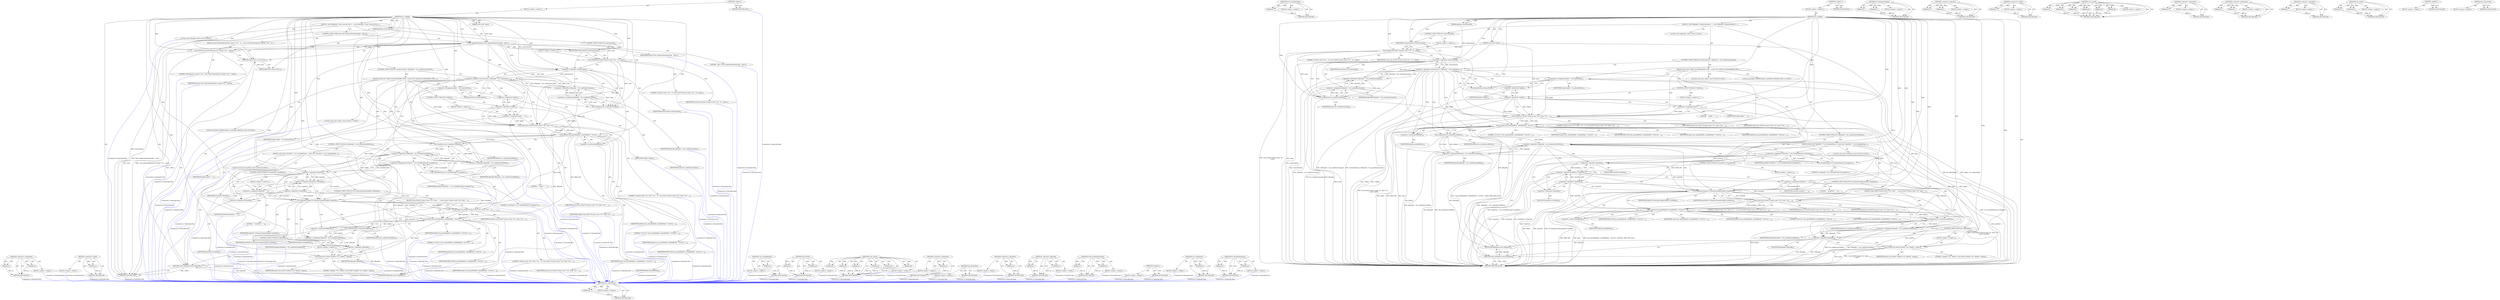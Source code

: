 digraph "FS_FilenameCompare" {
vulnerable_161 [label=<(METHOD,Sys_LoadLibrary)>];
vulnerable_162 [label=<(PARAM,p1)>];
vulnerable_163 [label=<(BLOCK,&lt;empty&gt;,&lt;empty&gt;)>];
vulnerable_164 [label=<(METHOD_RETURN,ANY)>];
vulnerable_185 [label=<(METHOD,Cvar_VariableString)>];
vulnerable_186 [label=<(PARAM,p1)>];
vulnerable_187 [label=<(BLOCK,&lt;empty&gt;,&lt;empty&gt;)>];
vulnerable_188 [label=<(METHOD_RETURN,ANY)>];
vulnerable_6 [label=<(METHOD,&lt;global&gt;)<SUB>1</SUB>>];
vulnerable_7 [label=<(BLOCK,&lt;empty&gt;,&lt;empty&gt;)<SUB>1</SUB>>];
vulnerable_8 [label=<(METHOD,Sys_LoadDll)<SUB>1</SUB>>];
vulnerable_9 [label=<(PARAM,const char *name)<SUB>1</SUB>>];
vulnerable_10 [label=<(PARAM,qboolean useSystemLib)<SUB>1</SUB>>];
vulnerable_11 [label=<(BLOCK,{
 	void *dllhandle;
 	
 	if(useSystemLib)
 		C...,{
 	void *dllhandle;
 	
 	if(useSystemLib)
 		C...)<SUB>2</SUB>>];
vulnerable_12 [label="<(LOCAL,void* dllhandle: void*)<SUB>3</SUB>>"];
vulnerable_13 [label=<(CONTROL_STRUCTURE,IF,if (useSystemLib))<SUB>5</SUB>>];
vulnerable_14 [label=<(IDENTIFIER,useSystemLib,if (useSystemLib))<SUB>5</SUB>>];
vulnerable_15 [label=<(BLOCK,&lt;empty&gt;,&lt;empty&gt;)<SUB>6</SUB>>];
vulnerable_16 [label=<(Com_Printf,Com_Printf(&quot;Trying to load \&quot;%s\&quot;...\n&quot;, name))<SUB>6</SUB>>];
vulnerable_17 [label=<(LITERAL,&quot;Trying to load \&quot;%s\&quot;...\n&quot;,Com_Printf(&quot;Trying to load \&quot;%s\&quot;...\n&quot;, name))<SUB>6</SUB>>];
vulnerable_18 [label=<(IDENTIFIER,name,Com_Printf(&quot;Trying to load \&quot;%s\&quot;...\n&quot;, name))<SUB>6</SUB>>];
vulnerable_19 [label=<(CONTROL_STRUCTURE,IF,if (!useSystemLib || !(dllhandle = Sys_LoadLibrary(name))))<SUB>8</SUB>>];
vulnerable_20 [label=<(&lt;operator&gt;.logicalOr,!useSystemLib || !(dllhandle = Sys_LoadLibrary(...)<SUB>8</SUB>>];
vulnerable_21 [label=<(&lt;operator&gt;.logicalNot,!useSystemLib)<SUB>8</SUB>>];
vulnerable_22 [label=<(IDENTIFIER,useSystemLib,!useSystemLib)<SUB>8</SUB>>];
vulnerable_23 [label=<(&lt;operator&gt;.logicalNot,!(dllhandle = Sys_LoadLibrary(name)))<SUB>8</SUB>>];
vulnerable_24 [label=<(&lt;operator&gt;.assignment,dllhandle = Sys_LoadLibrary(name))<SUB>8</SUB>>];
vulnerable_25 [label=<(IDENTIFIER,dllhandle,dllhandle = Sys_LoadLibrary(name))<SUB>8</SUB>>];
vulnerable_26 [label=<(Sys_LoadLibrary,Sys_LoadLibrary(name))<SUB>8</SUB>>];
vulnerable_27 [label=<(IDENTIFIER,name,Sys_LoadLibrary(name))<SUB>8</SUB>>];
vulnerable_28 [label=<(BLOCK,{
		const char *topDir;
		char libPath[MAX_OSPA...,{
		const char *topDir;
		char libPath[MAX_OSPA...)<SUB>9</SUB>>];
vulnerable_29 [label="<(LOCAL,const char* topDir: char*)<SUB>10</SUB>>"];
vulnerable_30 [label="<(LOCAL,char[MAX_OSPATH] libPath: char[MAX_OSPATH])<SUB>11</SUB>>"];
vulnerable_31 [label=<(&lt;operator&gt;.assignment,topDir = Sys_BinaryPath())<SUB>13</SUB>>];
vulnerable_32 [label=<(IDENTIFIER,topDir,topDir = Sys_BinaryPath())<SUB>13</SUB>>];
vulnerable_33 [label=<(Sys_BinaryPath,Sys_BinaryPath())<SUB>13</SUB>>];
vulnerable_34 [label=<(CONTROL_STRUCTURE,IF,if (!*topDir))<SUB>15</SUB>>];
vulnerable_35 [label=<(&lt;operator&gt;.logicalNot,!*topDir)<SUB>15</SUB>>];
vulnerable_36 [label=<(&lt;operator&gt;.indirection,*topDir)<SUB>15</SUB>>];
vulnerable_37 [label=<(IDENTIFIER,topDir,!*topDir)<SUB>15</SUB>>];
vulnerable_38 [label=<(BLOCK,&lt;empty&gt;,&lt;empty&gt;)<SUB>16</SUB>>];
vulnerable_39 [label=<(&lt;operator&gt;.assignment,topDir = &quot;.&quot;)<SUB>16</SUB>>];
vulnerable_40 [label=<(IDENTIFIER,topDir,topDir = &quot;.&quot;)<SUB>16</SUB>>];
vulnerable_41 [label=<(LITERAL,&quot;.&quot;,topDir = &quot;.&quot;)<SUB>16</SUB>>];
vulnerable_42 [label=<(Com_Printf,Com_Printf(&quot;Trying to load \&quot;%s\&quot; from \&quot;%s\&quot;.....)<SUB>18</SUB>>];
vulnerable_43 [label=<(LITERAL,&quot;Trying to load \&quot;%s\&quot; from \&quot;%s\&quot;...\n&quot;,Com_Printf(&quot;Trying to load \&quot;%s\&quot; from \&quot;%s\&quot;.....)<SUB>18</SUB>>];
vulnerable_44 [label=<(IDENTIFIER,name,Com_Printf(&quot;Trying to load \&quot;%s\&quot; from \&quot;%s\&quot;.....)<SUB>18</SUB>>];
vulnerable_45 [label=<(IDENTIFIER,topDir,Com_Printf(&quot;Trying to load \&quot;%s\&quot; from \&quot;%s\&quot;.....)<SUB>18</SUB>>];
vulnerable_46 [label=<(Com_sprintf,Com_sprintf(libPath, sizeof(libPath), &quot;%s%c%s&quot;,...)<SUB>19</SUB>>];
vulnerable_47 [label=<(IDENTIFIER,libPath,Com_sprintf(libPath, sizeof(libPath), &quot;%s%c%s&quot;,...)<SUB>19</SUB>>];
vulnerable_48 [label=<(&lt;operator&gt;.sizeOf,sizeof(libPath))<SUB>19</SUB>>];
vulnerable_49 [label=<(IDENTIFIER,libPath,sizeof(libPath))<SUB>19</SUB>>];
vulnerable_50 [label=<(LITERAL,&quot;%s%c%s&quot;,Com_sprintf(libPath, sizeof(libPath), &quot;%s%c%s&quot;,...)<SUB>19</SUB>>];
vulnerable_51 [label=<(IDENTIFIER,topDir,Com_sprintf(libPath, sizeof(libPath), &quot;%s%c%s&quot;,...)<SUB>19</SUB>>];
vulnerable_52 [label=<(IDENTIFIER,PATH_SEP,Com_sprintf(libPath, sizeof(libPath), &quot;%s%c%s&quot;,...)<SUB>19</SUB>>];
vulnerable_53 [label=<(IDENTIFIER,name,Com_sprintf(libPath, sizeof(libPath), &quot;%s%c%s&quot;,...)<SUB>19</SUB>>];
vulnerable_54 [label=<(CONTROL_STRUCTURE,IF,if (!(dllhandle = Sys_LoadLibrary(libPath))))<SUB>21</SUB>>];
vulnerable_55 [label=<(&lt;operator&gt;.logicalNot,!(dllhandle = Sys_LoadLibrary(libPath)))<SUB>21</SUB>>];
vulnerable_56 [label=<(&lt;operator&gt;.assignment,dllhandle = Sys_LoadLibrary(libPath))<SUB>21</SUB>>];
vulnerable_57 [label=<(IDENTIFIER,dllhandle,dllhandle = Sys_LoadLibrary(libPath))<SUB>21</SUB>>];
vulnerable_58 [label=<(Sys_LoadLibrary,Sys_LoadLibrary(libPath))<SUB>21</SUB>>];
vulnerable_59 [label=<(IDENTIFIER,libPath,Sys_LoadLibrary(libPath))<SUB>21</SUB>>];
vulnerable_60 [label=<(BLOCK,{
			const char *basePath = Cvar_VariableString...,{
			const char *basePath = Cvar_VariableString...)<SUB>22</SUB>>];
vulnerable_61 [label="<(LOCAL,const char* basePath: char*)<SUB>23</SUB>>"];
vulnerable_62 [label=<(&lt;operator&gt;.assignment,*basePath = Cvar_VariableString(&quot;fs_basepath&quot;))<SUB>23</SUB>>];
vulnerable_63 [label=<(IDENTIFIER,basePath,*basePath = Cvar_VariableString(&quot;fs_basepath&quot;))<SUB>23</SUB>>];
vulnerable_64 [label=<(Cvar_VariableString,Cvar_VariableString(&quot;fs_basepath&quot;))<SUB>23</SUB>>];
vulnerable_65 [label=<(LITERAL,&quot;fs_basepath&quot;,Cvar_VariableString(&quot;fs_basepath&quot;))<SUB>23</SUB>>];
vulnerable_66 [label=<(CONTROL_STRUCTURE,IF,if (!basePath || !*basePath))<SUB>25</SUB>>];
vulnerable_67 [label=<(&lt;operator&gt;.logicalOr,!basePath || !*basePath)<SUB>25</SUB>>];
vulnerable_68 [label=<(&lt;operator&gt;.logicalNot,!basePath)<SUB>25</SUB>>];
vulnerable_69 [label=<(IDENTIFIER,basePath,!basePath)<SUB>25</SUB>>];
vulnerable_70 [label=<(&lt;operator&gt;.logicalNot,!*basePath)<SUB>25</SUB>>];
vulnerable_71 [label=<(&lt;operator&gt;.indirection,*basePath)<SUB>25</SUB>>];
vulnerable_72 [label=<(IDENTIFIER,basePath,!*basePath)<SUB>25</SUB>>];
vulnerable_73 [label=<(BLOCK,&lt;empty&gt;,&lt;empty&gt;)<SUB>26</SUB>>];
vulnerable_74 [label=<(&lt;operator&gt;.assignment,basePath = &quot;.&quot;)<SUB>26</SUB>>];
vulnerable_75 [label=<(IDENTIFIER,basePath,basePath = &quot;.&quot;)<SUB>26</SUB>>];
vulnerable_76 [label=<(LITERAL,&quot;.&quot;,basePath = &quot;.&quot;)<SUB>26</SUB>>];
vulnerable_77 [label=<(CONTROL_STRUCTURE,IF,if (FS_FilenameCompare(topDir, basePath)))<SUB>28</SUB>>];
vulnerable_78 [label=<(FS_FilenameCompare,FS_FilenameCompare(topDir, basePath))<SUB>28</SUB>>];
vulnerable_79 [label=<(IDENTIFIER,topDir,FS_FilenameCompare(topDir, basePath))<SUB>28</SUB>>];
vulnerable_80 [label=<(IDENTIFIER,basePath,FS_FilenameCompare(topDir, basePath))<SUB>28</SUB>>];
vulnerable_81 [label=<(BLOCK,{
				Com_Printf(&quot;Trying to load \&quot;%s\&quot; from \&quot;...,{
				Com_Printf(&quot;Trying to load \&quot;%s\&quot; from \&quot;...)<SUB>29</SUB>>];
vulnerable_82 [label=<(Com_Printf,Com_Printf(&quot;Trying to load \&quot;%s\&quot; from \&quot;%s\&quot;.....)<SUB>30</SUB>>];
vulnerable_83 [label=<(LITERAL,&quot;Trying to load \&quot;%s\&quot; from \&quot;%s\&quot;...\n&quot;,Com_Printf(&quot;Trying to load \&quot;%s\&quot; from \&quot;%s\&quot;.....)<SUB>30</SUB>>];
vulnerable_84 [label=<(IDENTIFIER,name,Com_Printf(&quot;Trying to load \&quot;%s\&quot; from \&quot;%s\&quot;.....)<SUB>30</SUB>>];
vulnerable_85 [label=<(IDENTIFIER,basePath,Com_Printf(&quot;Trying to load \&quot;%s\&quot; from \&quot;%s\&quot;.....)<SUB>30</SUB>>];
vulnerable_86 [label=<(Com_sprintf,Com_sprintf(libPath, sizeof(libPath), &quot;%s%c%s&quot;,...)<SUB>31</SUB>>];
vulnerable_87 [label=<(IDENTIFIER,libPath,Com_sprintf(libPath, sizeof(libPath), &quot;%s%c%s&quot;,...)<SUB>31</SUB>>];
vulnerable_88 [label=<(&lt;operator&gt;.sizeOf,sizeof(libPath))<SUB>31</SUB>>];
vulnerable_89 [label=<(IDENTIFIER,libPath,sizeof(libPath))<SUB>31</SUB>>];
vulnerable_90 [label=<(LITERAL,&quot;%s%c%s&quot;,Com_sprintf(libPath, sizeof(libPath), &quot;%s%c%s&quot;,...)<SUB>31</SUB>>];
vulnerable_91 [label=<(IDENTIFIER,basePath,Com_sprintf(libPath, sizeof(libPath), &quot;%s%c%s&quot;,...)<SUB>31</SUB>>];
vulnerable_92 [label=<(IDENTIFIER,PATH_SEP,Com_sprintf(libPath, sizeof(libPath), &quot;%s%c%s&quot;,...)<SUB>31</SUB>>];
vulnerable_93 [label=<(IDENTIFIER,name,Com_sprintf(libPath, sizeof(libPath), &quot;%s%c%s&quot;,...)<SUB>31</SUB>>];
vulnerable_94 [label=<(&lt;operator&gt;.assignment,dllhandle = Sys_LoadLibrary(libPath))<SUB>32</SUB>>];
vulnerable_95 [label=<(IDENTIFIER,dllhandle,dllhandle = Sys_LoadLibrary(libPath))<SUB>32</SUB>>];
vulnerable_96 [label=<(Sys_LoadLibrary,Sys_LoadLibrary(libPath))<SUB>32</SUB>>];
vulnerable_97 [label=<(IDENTIFIER,libPath,Sys_LoadLibrary(libPath))<SUB>32</SUB>>];
vulnerable_98 [label=<(CONTROL_STRUCTURE,IF,if (!dllhandle))<SUB>35</SUB>>];
vulnerable_99 [label=<(&lt;operator&gt;.logicalNot,!dllhandle)<SUB>35</SUB>>];
vulnerable_100 [label=<(IDENTIFIER,dllhandle,!dllhandle)<SUB>35</SUB>>];
vulnerable_101 [label=<(BLOCK,&lt;empty&gt;,&lt;empty&gt;)<SUB>36</SUB>>];
vulnerable_102 [label=<(Com_Printf,Com_Printf(&quot;Loading \&quot;%s\&quot; failed\n&quot;, name))<SUB>36</SUB>>];
vulnerable_103 [label=<(LITERAL,&quot;Loading \&quot;%s\&quot; failed\n&quot;,Com_Printf(&quot;Loading \&quot;%s\&quot; failed\n&quot;, name))<SUB>36</SUB>>];
vulnerable_104 [label=<(IDENTIFIER,name,Com_Printf(&quot;Loading \&quot;%s\&quot; failed\n&quot;, name))<SUB>36</SUB>>];
vulnerable_105 [label=<(RETURN,return dllhandle;,return dllhandle;)<SUB>40</SUB>>];
vulnerable_106 [label=<(IDENTIFIER,dllhandle,return dllhandle;)<SUB>40</SUB>>];
vulnerable_107 [label=<(METHOD_RETURN,void*)<SUB>1</SUB>>];
vulnerable_109 [label=<(METHOD_RETURN,ANY)<SUB>1</SUB>>];
vulnerable_189 [label=<(METHOD,FS_FilenameCompare)>];
vulnerable_190 [label=<(PARAM,p1)>];
vulnerable_191 [label=<(PARAM,p2)>];
vulnerable_192 [label=<(BLOCK,&lt;empty&gt;,&lt;empty&gt;)>];
vulnerable_193 [label=<(METHOD_RETURN,ANY)>];
vulnerable_147 [label=<(METHOD,&lt;operator&gt;.logicalOr)>];
vulnerable_148 [label=<(PARAM,p1)>];
vulnerable_149 [label=<(PARAM,p2)>];
vulnerable_150 [label=<(BLOCK,&lt;empty&gt;,&lt;empty&gt;)>];
vulnerable_151 [label=<(METHOD_RETURN,ANY)>];
vulnerable_181 [label=<(METHOD,&lt;operator&gt;.sizeOf)>];
vulnerable_182 [label=<(PARAM,p1)>];
vulnerable_183 [label=<(BLOCK,&lt;empty&gt;,&lt;empty&gt;)>];
vulnerable_184 [label=<(METHOD_RETURN,ANY)>];
vulnerable_172 [label=<(METHOD,Com_sprintf)>];
vulnerable_173 [label=<(PARAM,p1)>];
vulnerable_174 [label=<(PARAM,p2)>];
vulnerable_175 [label=<(PARAM,p3)>];
vulnerable_176 [label=<(PARAM,p4)>];
vulnerable_177 [label=<(PARAM,p5)>];
vulnerable_178 [label=<(PARAM,p6)>];
vulnerable_179 [label=<(BLOCK,&lt;empty&gt;,&lt;empty&gt;)>];
vulnerable_180 [label=<(METHOD_RETURN,ANY)>];
vulnerable_168 [label=<(METHOD,&lt;operator&gt;.indirection)>];
vulnerable_169 [label=<(PARAM,p1)>];
vulnerable_170 [label=<(BLOCK,&lt;empty&gt;,&lt;empty&gt;)>];
vulnerable_171 [label=<(METHOD_RETURN,ANY)>];
vulnerable_156 [label=<(METHOD,&lt;operator&gt;.assignment)>];
vulnerable_157 [label=<(PARAM,p1)>];
vulnerable_158 [label=<(PARAM,p2)>];
vulnerable_159 [label=<(BLOCK,&lt;empty&gt;,&lt;empty&gt;)>];
vulnerable_160 [label=<(METHOD_RETURN,ANY)>];
vulnerable_152 [label=<(METHOD,&lt;operator&gt;.logicalNot)>];
vulnerable_153 [label=<(PARAM,p1)>];
vulnerable_154 [label=<(BLOCK,&lt;empty&gt;,&lt;empty&gt;)>];
vulnerable_155 [label=<(METHOD_RETURN,ANY)>];
vulnerable_142 [label=<(METHOD,Com_Printf)>];
vulnerable_143 [label=<(PARAM,p1)>];
vulnerable_144 [label=<(PARAM,p2)>];
vulnerable_145 [label=<(BLOCK,&lt;empty&gt;,&lt;empty&gt;)>];
vulnerable_146 [label=<(METHOD_RETURN,ANY)>];
vulnerable_136 [label=<(METHOD,&lt;global&gt;)<SUB>1</SUB>>];
vulnerable_137 [label=<(BLOCK,&lt;empty&gt;,&lt;empty&gt;)>];
vulnerable_138 [label=<(METHOD_RETURN,ANY)>];
vulnerable_165 [label=<(METHOD,Sys_BinaryPath)>];
vulnerable_166 [label=<(BLOCK,&lt;empty&gt;,&lt;empty&gt;)>];
vulnerable_167 [label=<(METHOD_RETURN,ANY)>];
fixed_175 [label=<(METHOD,&lt;operator&gt;.assignment)>];
fixed_176 [label=<(PARAM,p1)>];
fixed_177 [label=<(PARAM,p2)>];
fixed_178 [label=<(BLOCK,&lt;empty&gt;,&lt;empty&gt;)>];
fixed_179 [label=<(METHOD_RETURN,ANY)>];
fixed_200 [label=<(METHOD,&lt;operator&gt;.sizeOf)>];
fixed_201 [label=<(PARAM,p1)>];
fixed_202 [label=<(BLOCK,&lt;empty&gt;,&lt;empty&gt;)>];
fixed_203 [label=<(METHOD_RETURN,ANY)>];
fixed_6 [label=<(METHOD,&lt;global&gt;)<SUB>1</SUB>>];
fixed_7 [label=<(BLOCK,&lt;empty&gt;,&lt;empty&gt;)<SUB>1</SUB>>];
fixed_8 [label=<(METHOD,Sys_LoadDll)<SUB>1</SUB>>];
fixed_9 [label=<(PARAM,const char *name)<SUB>1</SUB>>];
fixed_10 [label=<(PARAM,qboolean useSystemLib)<SUB>1</SUB>>];
fixed_11 [label=<(BLOCK,{
 	void *dllhandle;
 	
	// Don't load any DLLs...,{
 	void *dllhandle;
 	
	// Don't load any DLLs...)<SUB>2</SUB>>];
fixed_12 [label="<(LOCAL,void* dllhandle: void*)<SUB>3</SUB>>"];
fixed_13 [label=<(CONTROL_STRUCTURE,IF,if (COM_CompareExtension(name, &quot;.pk3&quot;)))<SUB>6</SUB>>];
fixed_14 [label=<(COM_CompareExtension,COM_CompareExtension(name, &quot;.pk3&quot;))<SUB>6</SUB>>];
fixed_15 [label=<(IDENTIFIER,name,COM_CompareExtension(name, &quot;.pk3&quot;))<SUB>6</SUB>>];
fixed_16 [label=<(LITERAL,&quot;.pk3&quot;,COM_CompareExtension(name, &quot;.pk3&quot;))<SUB>6</SUB>>];
fixed_17 [label=<(BLOCK,{
		Com_Printf(&quot;Rejecting DLL named \&quot;%s\&quot;&quot;, na...,{
		Com_Printf(&quot;Rejecting DLL named \&quot;%s\&quot;&quot;, na...)<SUB>7</SUB>>];
fixed_18 [label=<(Com_Printf,Com_Printf(&quot;Rejecting DLL named \&quot;%s\&quot;&quot;, name))<SUB>8</SUB>>];
fixed_19 [label=<(LITERAL,&quot;Rejecting DLL named \&quot;%s\&quot;&quot;,Com_Printf(&quot;Rejecting DLL named \&quot;%s\&quot;&quot;, name))<SUB>8</SUB>>];
fixed_20 [label=<(IDENTIFIER,name,Com_Printf(&quot;Rejecting DLL named \&quot;%s\&quot;&quot;, name))<SUB>8</SUB>>];
fixed_21 [label=<(RETURN,return NULL;,return NULL;)<SUB>9</SUB>>];
fixed_22 [label=<(IDENTIFIER,NULL,return NULL;)<SUB>9</SUB>>];
fixed_23 [label=<(CONTROL_STRUCTURE,IF,if (useSystemLib))<SUB>12</SUB>>];
fixed_24 [label=<(IDENTIFIER,useSystemLib,if (useSystemLib))<SUB>12</SUB>>];
fixed_25 [label=<(BLOCK,&lt;empty&gt;,&lt;empty&gt;)<SUB>13</SUB>>];
fixed_26 [label=<(Com_Printf,Com_Printf(&quot;Trying to load \&quot;%s\&quot;...\n&quot;, name))<SUB>13</SUB>>];
fixed_27 [label=<(LITERAL,&quot;Trying to load \&quot;%s\&quot;...\n&quot;,Com_Printf(&quot;Trying to load \&quot;%s\&quot;...\n&quot;, name))<SUB>13</SUB>>];
fixed_28 [label=<(IDENTIFIER,name,Com_Printf(&quot;Trying to load \&quot;%s\&quot;...\n&quot;, name))<SUB>13</SUB>>];
fixed_29 [label=<(CONTROL_STRUCTURE,IF,if (!useSystemLib || !(dllhandle = Sys_LoadLibrary(name))))<SUB>15</SUB>>];
fixed_30 [label=<(&lt;operator&gt;.logicalOr,!useSystemLib || !(dllhandle = Sys_LoadLibrary(...)<SUB>15</SUB>>];
fixed_31 [label=<(&lt;operator&gt;.logicalNot,!useSystemLib)<SUB>15</SUB>>];
fixed_32 [label=<(IDENTIFIER,useSystemLib,!useSystemLib)<SUB>15</SUB>>];
fixed_33 [label=<(&lt;operator&gt;.logicalNot,!(dllhandle = Sys_LoadLibrary(name)))<SUB>15</SUB>>];
fixed_34 [label=<(&lt;operator&gt;.assignment,dllhandle = Sys_LoadLibrary(name))<SUB>15</SUB>>];
fixed_35 [label=<(IDENTIFIER,dllhandle,dllhandle = Sys_LoadLibrary(name))<SUB>15</SUB>>];
fixed_36 [label=<(Sys_LoadLibrary,Sys_LoadLibrary(name))<SUB>15</SUB>>];
fixed_37 [label=<(IDENTIFIER,name,Sys_LoadLibrary(name))<SUB>15</SUB>>];
fixed_38 [label=<(BLOCK,{
		const char *topDir;
		char libPath[MAX_OSPA...,{
		const char *topDir;
		char libPath[MAX_OSPA...)<SUB>16</SUB>>];
fixed_39 [label="<(LOCAL,const char* topDir: char*)<SUB>17</SUB>>"];
fixed_40 [label="<(LOCAL,char[MAX_OSPATH] libPath: char[MAX_OSPATH])<SUB>18</SUB>>"];
fixed_41 [label=<(&lt;operator&gt;.assignment,topDir = Sys_BinaryPath())<SUB>20</SUB>>];
fixed_42 [label=<(IDENTIFIER,topDir,topDir = Sys_BinaryPath())<SUB>20</SUB>>];
fixed_43 [label=<(Sys_BinaryPath,Sys_BinaryPath())<SUB>20</SUB>>];
fixed_44 [label=<(CONTROL_STRUCTURE,IF,if (!*topDir))<SUB>22</SUB>>];
fixed_45 [label=<(&lt;operator&gt;.logicalNot,!*topDir)<SUB>22</SUB>>];
fixed_46 [label=<(&lt;operator&gt;.indirection,*topDir)<SUB>22</SUB>>];
fixed_47 [label=<(IDENTIFIER,topDir,!*topDir)<SUB>22</SUB>>];
fixed_48 [label=<(BLOCK,&lt;empty&gt;,&lt;empty&gt;)<SUB>23</SUB>>];
fixed_49 [label=<(&lt;operator&gt;.assignment,topDir = &quot;.&quot;)<SUB>23</SUB>>];
fixed_50 [label=<(IDENTIFIER,topDir,topDir = &quot;.&quot;)<SUB>23</SUB>>];
fixed_51 [label=<(LITERAL,&quot;.&quot;,topDir = &quot;.&quot;)<SUB>23</SUB>>];
fixed_52 [label=<(Com_Printf,Com_Printf(&quot;Trying to load \&quot;%s\&quot; from \&quot;%s\&quot;.....)<SUB>25</SUB>>];
fixed_53 [label=<(LITERAL,&quot;Trying to load \&quot;%s\&quot; from \&quot;%s\&quot;...\n&quot;,Com_Printf(&quot;Trying to load \&quot;%s\&quot; from \&quot;%s\&quot;.....)<SUB>25</SUB>>];
fixed_54 [label=<(IDENTIFIER,name,Com_Printf(&quot;Trying to load \&quot;%s\&quot; from \&quot;%s\&quot;.....)<SUB>25</SUB>>];
fixed_55 [label=<(IDENTIFIER,topDir,Com_Printf(&quot;Trying to load \&quot;%s\&quot; from \&quot;%s\&quot;.....)<SUB>25</SUB>>];
fixed_56 [label=<(Com_sprintf,Com_sprintf(libPath, sizeof(libPath), &quot;%s%c%s&quot;,...)<SUB>26</SUB>>];
fixed_57 [label=<(IDENTIFIER,libPath,Com_sprintf(libPath, sizeof(libPath), &quot;%s%c%s&quot;,...)<SUB>26</SUB>>];
fixed_58 [label=<(&lt;operator&gt;.sizeOf,sizeof(libPath))<SUB>26</SUB>>];
fixed_59 [label=<(IDENTIFIER,libPath,sizeof(libPath))<SUB>26</SUB>>];
fixed_60 [label=<(LITERAL,&quot;%s%c%s&quot;,Com_sprintf(libPath, sizeof(libPath), &quot;%s%c%s&quot;,...)<SUB>26</SUB>>];
fixed_61 [label=<(IDENTIFIER,topDir,Com_sprintf(libPath, sizeof(libPath), &quot;%s%c%s&quot;,...)<SUB>26</SUB>>];
fixed_62 [label=<(IDENTIFIER,PATH_SEP,Com_sprintf(libPath, sizeof(libPath), &quot;%s%c%s&quot;,...)<SUB>26</SUB>>];
fixed_63 [label=<(IDENTIFIER,name,Com_sprintf(libPath, sizeof(libPath), &quot;%s%c%s&quot;,...)<SUB>26</SUB>>];
fixed_64 [label=<(CONTROL_STRUCTURE,IF,if (!(dllhandle = Sys_LoadLibrary(libPath))))<SUB>28</SUB>>];
fixed_65 [label=<(&lt;operator&gt;.logicalNot,!(dllhandle = Sys_LoadLibrary(libPath)))<SUB>28</SUB>>];
fixed_66 [label=<(&lt;operator&gt;.assignment,dllhandle = Sys_LoadLibrary(libPath))<SUB>28</SUB>>];
fixed_67 [label=<(IDENTIFIER,dllhandle,dllhandle = Sys_LoadLibrary(libPath))<SUB>28</SUB>>];
fixed_68 [label=<(Sys_LoadLibrary,Sys_LoadLibrary(libPath))<SUB>28</SUB>>];
fixed_69 [label=<(IDENTIFIER,libPath,Sys_LoadLibrary(libPath))<SUB>28</SUB>>];
fixed_70 [label=<(BLOCK,{
			const char *basePath = Cvar_VariableString...,{
			const char *basePath = Cvar_VariableString...)<SUB>29</SUB>>];
fixed_71 [label="<(LOCAL,const char* basePath: char*)<SUB>30</SUB>>"];
fixed_72 [label=<(&lt;operator&gt;.assignment,*basePath = Cvar_VariableString(&quot;fs_basepath&quot;))<SUB>30</SUB>>];
fixed_73 [label=<(IDENTIFIER,basePath,*basePath = Cvar_VariableString(&quot;fs_basepath&quot;))<SUB>30</SUB>>];
fixed_74 [label=<(Cvar_VariableString,Cvar_VariableString(&quot;fs_basepath&quot;))<SUB>30</SUB>>];
fixed_75 [label=<(LITERAL,&quot;fs_basepath&quot;,Cvar_VariableString(&quot;fs_basepath&quot;))<SUB>30</SUB>>];
fixed_76 [label=<(CONTROL_STRUCTURE,IF,if (!basePath || !*basePath))<SUB>32</SUB>>];
fixed_77 [label=<(&lt;operator&gt;.logicalOr,!basePath || !*basePath)<SUB>32</SUB>>];
fixed_78 [label=<(&lt;operator&gt;.logicalNot,!basePath)<SUB>32</SUB>>];
fixed_79 [label=<(IDENTIFIER,basePath,!basePath)<SUB>32</SUB>>];
fixed_80 [label=<(&lt;operator&gt;.logicalNot,!*basePath)<SUB>32</SUB>>];
fixed_81 [label=<(&lt;operator&gt;.indirection,*basePath)<SUB>32</SUB>>];
fixed_82 [label=<(IDENTIFIER,basePath,!*basePath)<SUB>32</SUB>>];
fixed_83 [label=<(BLOCK,&lt;empty&gt;,&lt;empty&gt;)<SUB>33</SUB>>];
fixed_84 [label=<(&lt;operator&gt;.assignment,basePath = &quot;.&quot;)<SUB>33</SUB>>];
fixed_85 [label=<(IDENTIFIER,basePath,basePath = &quot;.&quot;)<SUB>33</SUB>>];
fixed_86 [label=<(LITERAL,&quot;.&quot;,basePath = &quot;.&quot;)<SUB>33</SUB>>];
fixed_87 [label=<(CONTROL_STRUCTURE,IF,if (FS_FilenameCompare(topDir, basePath)))<SUB>35</SUB>>];
fixed_88 [label=<(FS_FilenameCompare,FS_FilenameCompare(topDir, basePath))<SUB>35</SUB>>];
fixed_89 [label=<(IDENTIFIER,topDir,FS_FilenameCompare(topDir, basePath))<SUB>35</SUB>>];
fixed_90 [label=<(IDENTIFIER,basePath,FS_FilenameCompare(topDir, basePath))<SUB>35</SUB>>];
fixed_91 [label=<(BLOCK,{
				Com_Printf(&quot;Trying to load \&quot;%s\&quot; from \&quot;...,{
				Com_Printf(&quot;Trying to load \&quot;%s\&quot; from \&quot;...)<SUB>36</SUB>>];
fixed_92 [label=<(Com_Printf,Com_Printf(&quot;Trying to load \&quot;%s\&quot; from \&quot;%s\&quot;.....)<SUB>37</SUB>>];
fixed_93 [label=<(LITERAL,&quot;Trying to load \&quot;%s\&quot; from \&quot;%s\&quot;...\n&quot;,Com_Printf(&quot;Trying to load \&quot;%s\&quot; from \&quot;%s\&quot;.....)<SUB>37</SUB>>];
fixed_94 [label=<(IDENTIFIER,name,Com_Printf(&quot;Trying to load \&quot;%s\&quot; from \&quot;%s\&quot;.....)<SUB>37</SUB>>];
fixed_95 [label=<(IDENTIFIER,basePath,Com_Printf(&quot;Trying to load \&quot;%s\&quot; from \&quot;%s\&quot;.....)<SUB>37</SUB>>];
fixed_96 [label=<(Com_sprintf,Com_sprintf(libPath, sizeof(libPath), &quot;%s%c%s&quot;,...)<SUB>38</SUB>>];
fixed_97 [label=<(IDENTIFIER,libPath,Com_sprintf(libPath, sizeof(libPath), &quot;%s%c%s&quot;,...)<SUB>38</SUB>>];
fixed_98 [label=<(&lt;operator&gt;.sizeOf,sizeof(libPath))<SUB>38</SUB>>];
fixed_99 [label=<(IDENTIFIER,libPath,sizeof(libPath))<SUB>38</SUB>>];
fixed_100 [label=<(LITERAL,&quot;%s%c%s&quot;,Com_sprintf(libPath, sizeof(libPath), &quot;%s%c%s&quot;,...)<SUB>38</SUB>>];
fixed_101 [label=<(IDENTIFIER,basePath,Com_sprintf(libPath, sizeof(libPath), &quot;%s%c%s&quot;,...)<SUB>38</SUB>>];
fixed_102 [label=<(IDENTIFIER,PATH_SEP,Com_sprintf(libPath, sizeof(libPath), &quot;%s%c%s&quot;,...)<SUB>38</SUB>>];
fixed_103 [label=<(IDENTIFIER,name,Com_sprintf(libPath, sizeof(libPath), &quot;%s%c%s&quot;,...)<SUB>38</SUB>>];
fixed_104 [label=<(&lt;operator&gt;.assignment,dllhandle = Sys_LoadLibrary(libPath))<SUB>39</SUB>>];
fixed_105 [label=<(IDENTIFIER,dllhandle,dllhandle = Sys_LoadLibrary(libPath))<SUB>39</SUB>>];
fixed_106 [label=<(Sys_LoadLibrary,Sys_LoadLibrary(libPath))<SUB>39</SUB>>];
fixed_107 [label=<(IDENTIFIER,libPath,Sys_LoadLibrary(libPath))<SUB>39</SUB>>];
fixed_108 [label=<(CONTROL_STRUCTURE,IF,if (!dllhandle))<SUB>42</SUB>>];
fixed_109 [label=<(&lt;operator&gt;.logicalNot,!dllhandle)<SUB>42</SUB>>];
fixed_110 [label=<(IDENTIFIER,dllhandle,!dllhandle)<SUB>42</SUB>>];
fixed_111 [label=<(BLOCK,&lt;empty&gt;,&lt;empty&gt;)<SUB>43</SUB>>];
fixed_112 [label=<(Com_Printf,Com_Printf(&quot;Loading \&quot;%s\&quot; failed\n&quot;, name))<SUB>43</SUB>>];
fixed_113 [label=<(LITERAL,&quot;Loading \&quot;%s\&quot; failed\n&quot;,Com_Printf(&quot;Loading \&quot;%s\&quot; failed\n&quot;, name))<SUB>43</SUB>>];
fixed_114 [label=<(IDENTIFIER,name,Com_Printf(&quot;Loading \&quot;%s\&quot; failed\n&quot;, name))<SUB>43</SUB>>];
fixed_115 [label=<(RETURN,return dllhandle;,return dllhandle;)<SUB>47</SUB>>];
fixed_116 [label=<(IDENTIFIER,dllhandle,return dllhandle;)<SUB>47</SUB>>];
fixed_117 [label=<(METHOD_RETURN,void*)<SUB>1</SUB>>];
fixed_119 [label=<(METHOD_RETURN,ANY)<SUB>1</SUB>>];
fixed_204 [label=<(METHOD,Cvar_VariableString)>];
fixed_205 [label=<(PARAM,p1)>];
fixed_206 [label=<(BLOCK,&lt;empty&gt;,&lt;empty&gt;)>];
fixed_207 [label=<(METHOD_RETURN,ANY)>];
fixed_161 [label=<(METHOD,Com_Printf)>];
fixed_162 [label=<(PARAM,p1)>];
fixed_163 [label=<(PARAM,p2)>];
fixed_164 [label=<(BLOCK,&lt;empty&gt;,&lt;empty&gt;)>];
fixed_165 [label=<(METHOD_RETURN,ANY)>];
fixed_191 [label=<(METHOD,Com_sprintf)>];
fixed_192 [label=<(PARAM,p1)>];
fixed_193 [label=<(PARAM,p2)>];
fixed_194 [label=<(PARAM,p3)>];
fixed_195 [label=<(PARAM,p4)>];
fixed_196 [label=<(PARAM,p5)>];
fixed_197 [label=<(PARAM,p6)>];
fixed_198 [label=<(BLOCK,&lt;empty&gt;,&lt;empty&gt;)>];
fixed_199 [label=<(METHOD_RETURN,ANY)>];
fixed_187 [label=<(METHOD,&lt;operator&gt;.indirection)>];
fixed_188 [label=<(PARAM,p1)>];
fixed_189 [label=<(BLOCK,&lt;empty&gt;,&lt;empty&gt;)>];
fixed_190 [label=<(METHOD_RETURN,ANY)>];
fixed_184 [label=<(METHOD,Sys_BinaryPath)>];
fixed_185 [label=<(BLOCK,&lt;empty&gt;,&lt;empty&gt;)>];
fixed_186 [label=<(METHOD_RETURN,ANY)>];
fixed_171 [label=<(METHOD,&lt;operator&gt;.logicalNot)>];
fixed_172 [label=<(PARAM,p1)>];
fixed_173 [label=<(BLOCK,&lt;empty&gt;,&lt;empty&gt;)>];
fixed_174 [label=<(METHOD_RETURN,ANY)>];
fixed_166 [label=<(METHOD,&lt;operator&gt;.logicalOr)>];
fixed_167 [label=<(PARAM,p1)>];
fixed_168 [label=<(PARAM,p2)>];
fixed_169 [label=<(BLOCK,&lt;empty&gt;,&lt;empty&gt;)>];
fixed_170 [label=<(METHOD_RETURN,ANY)>];
fixed_156 [label=<(METHOD,COM_CompareExtension)>];
fixed_157 [label=<(PARAM,p1)>];
fixed_158 [label=<(PARAM,p2)>];
fixed_159 [label=<(BLOCK,&lt;empty&gt;,&lt;empty&gt;)>];
fixed_160 [label=<(METHOD_RETURN,ANY)>];
fixed_150 [label=<(METHOD,&lt;global&gt;)<SUB>1</SUB>>];
fixed_151 [label=<(BLOCK,&lt;empty&gt;,&lt;empty&gt;)>];
fixed_152 [label=<(METHOD_RETURN,ANY)>];
fixed_180 [label=<(METHOD,Sys_LoadLibrary)>];
fixed_181 [label=<(PARAM,p1)>];
fixed_182 [label=<(BLOCK,&lt;empty&gt;,&lt;empty&gt;)>];
fixed_183 [label=<(METHOD_RETURN,ANY)>];
fixed_208 [label=<(METHOD,FS_FilenameCompare)>];
fixed_209 [label=<(PARAM,p1)>];
fixed_210 [label=<(PARAM,p2)>];
fixed_211 [label=<(BLOCK,&lt;empty&gt;,&lt;empty&gt;)>];
fixed_212 [label=<(METHOD_RETURN,ANY)>];
vulnerable_161 -> vulnerable_162  [key=0, label="AST: "];
vulnerable_161 -> vulnerable_162  [key=1, label="DDG: "];
vulnerable_161 -> vulnerable_163  [key=0, label="AST: "];
vulnerable_161 -> vulnerable_164  [key=0, label="AST: "];
vulnerable_161 -> vulnerable_164  [key=1, label="CFG: "];
vulnerable_162 -> vulnerable_164  [key=0, label="DDG: p1"];
vulnerable_185 -> vulnerable_186  [key=0, label="AST: "];
vulnerable_185 -> vulnerable_186  [key=1, label="DDG: "];
vulnerable_185 -> vulnerable_187  [key=0, label="AST: "];
vulnerable_185 -> vulnerable_188  [key=0, label="AST: "];
vulnerable_185 -> vulnerable_188  [key=1, label="CFG: "];
vulnerable_186 -> vulnerable_188  [key=0, label="DDG: p1"];
vulnerable_6 -> vulnerable_7  [key=0, label="AST: "];
vulnerable_6 -> vulnerable_109  [key=0, label="AST: "];
vulnerable_6 -> vulnerable_109  [key=1, label="CFG: "];
vulnerable_7 -> vulnerable_8  [key=0, label="AST: "];
vulnerable_8 -> vulnerable_9  [key=0, label="AST: "];
vulnerable_8 -> vulnerable_9  [key=1, label="DDG: "];
vulnerable_8 -> vulnerable_10  [key=0, label="AST: "];
vulnerable_8 -> vulnerable_10  [key=1, label="DDG: "];
vulnerable_8 -> vulnerable_11  [key=0, label="AST: "];
vulnerable_8 -> vulnerable_107  [key=0, label="AST: "];
vulnerable_8 -> vulnerable_14  [key=0, label="CFG: "];
vulnerable_8 -> vulnerable_14  [key=1, label="DDG: "];
vulnerable_8 -> vulnerable_106  [key=0, label="DDG: "];
vulnerable_8 -> vulnerable_31  [key=0, label="DDG: "];
vulnerable_8 -> vulnerable_16  [key=0, label="DDG: "];
vulnerable_8 -> vulnerable_21  [key=0, label="DDG: "];
vulnerable_8 -> vulnerable_42  [key=0, label="DDG: "];
vulnerable_8 -> vulnerable_46  [key=0, label="DDG: "];
vulnerable_8 -> vulnerable_39  [key=0, label="DDG: "];
vulnerable_8 -> vulnerable_26  [key=0, label="DDG: "];
vulnerable_8 -> vulnerable_58  [key=0, label="DDG: "];
vulnerable_8 -> vulnerable_64  [key=0, label="DDG: "];
vulnerable_8 -> vulnerable_74  [key=0, label="DDG: "];
vulnerable_8 -> vulnerable_78  [key=0, label="DDG: "];
vulnerable_8 -> vulnerable_99  [key=0, label="DDG: "];
vulnerable_8 -> vulnerable_68  [key=0, label="DDG: "];
vulnerable_8 -> vulnerable_82  [key=0, label="DDG: "];
vulnerable_8 -> vulnerable_86  [key=0, label="DDG: "];
vulnerable_8 -> vulnerable_102  [key=0, label="DDG: "];
vulnerable_8 -> vulnerable_96  [key=0, label="DDG: "];
vulnerable_9 -> vulnerable_107  [key=0, label="DDG: name"];
vulnerable_9 -> vulnerable_16  [key=0, label="DDG: name"];
vulnerable_9 -> vulnerable_42  [key=0, label="DDG: name"];
vulnerable_9 -> vulnerable_26  [key=0, label="DDG: name"];
vulnerable_10 -> vulnerable_21  [key=0, label="DDG: useSystemLib"];
vulnerable_11 -> vulnerable_12  [key=0, label="AST: "];
vulnerable_11 -> vulnerable_13  [key=0, label="AST: "];
vulnerable_11 -> vulnerable_19  [key=0, label="AST: "];
vulnerable_11 -> vulnerable_105  [key=0, label="AST: "];
vulnerable_13 -> vulnerable_14  [key=0, label="AST: "];
vulnerable_13 -> vulnerable_15  [key=0, label="AST: "];
vulnerable_14 -> vulnerable_16  [key=0, label="CFG: "];
vulnerable_14 -> vulnerable_16  [key=1, label="CDG: "];
vulnerable_14 -> vulnerable_21  [key=0, label="CFG: "];
vulnerable_15 -> vulnerable_16  [key=0, label="AST: "];
vulnerable_16 -> vulnerable_17  [key=0, label="AST: "];
vulnerable_16 -> vulnerable_18  [key=0, label="AST: "];
vulnerable_16 -> vulnerable_21  [key=0, label="CFG: "];
vulnerable_16 -> vulnerable_107  [key=0, label="DDG: name"];
vulnerable_16 -> vulnerable_107  [key=1, label="DDG: Com_Printf(&quot;Trying to load \&quot;%s\&quot;...\n&quot;, name)"];
vulnerable_16 -> vulnerable_42  [key=0, label="DDG: name"];
vulnerable_16 -> vulnerable_26  [key=0, label="DDG: name"];
vulnerable_19 -> vulnerable_20  [key=0, label="AST: "];
vulnerable_19 -> vulnerable_28  [key=0, label="AST: "];
vulnerable_20 -> vulnerable_21  [key=0, label="AST: "];
vulnerable_20 -> vulnerable_23  [key=0, label="AST: "];
vulnerable_20 -> vulnerable_33  [key=0, label="CFG: "];
vulnerable_20 -> vulnerable_33  [key=1, label="CDG: "];
vulnerable_20 -> vulnerable_105  [key=0, label="CFG: "];
vulnerable_20 -> vulnerable_107  [key=0, label="DDG: !useSystemLib"];
vulnerable_20 -> vulnerable_107  [key=1, label="DDG: !(dllhandle = Sys_LoadLibrary(name))"];
vulnerable_20 -> vulnerable_107  [key=2, label="DDG: !useSystemLib || !(dllhandle = Sys_LoadLibrary(name))"];
vulnerable_20 -> vulnerable_48  [key=0, label="CDG: "];
vulnerable_20 -> vulnerable_42  [key=0, label="CDG: "];
vulnerable_20 -> vulnerable_46  [key=0, label="CDG: "];
vulnerable_20 -> vulnerable_56  [key=0, label="CDG: "];
vulnerable_20 -> vulnerable_35  [key=0, label="CDG: "];
vulnerable_20 -> vulnerable_58  [key=0, label="CDG: "];
vulnerable_20 -> vulnerable_36  [key=0, label="CDG: "];
vulnerable_20 -> vulnerable_55  [key=0, label="CDG: "];
vulnerable_20 -> vulnerable_31  [key=0, label="CDG: "];
vulnerable_21 -> vulnerable_22  [key=0, label="AST: "];
vulnerable_21 -> vulnerable_20  [key=0, label="CFG: "];
vulnerable_21 -> vulnerable_20  [key=1, label="DDG: useSystemLib"];
vulnerable_21 -> vulnerable_26  [key=0, label="CFG: "];
vulnerable_21 -> vulnerable_26  [key=1, label="CDG: "];
vulnerable_21 -> vulnerable_107  [key=0, label="DDG: useSystemLib"];
vulnerable_21 -> vulnerable_24  [key=0, label="CDG: "];
vulnerable_21 -> vulnerable_23  [key=0, label="CDG: "];
vulnerable_23 -> vulnerable_24  [key=0, label="AST: "];
vulnerable_23 -> vulnerable_20  [key=0, label="CFG: "];
vulnerable_23 -> vulnerable_20  [key=1, label="DDG: dllhandle = Sys_LoadLibrary(name)"];
vulnerable_23 -> vulnerable_107  [key=0, label="DDG: dllhandle = Sys_LoadLibrary(name)"];
vulnerable_24 -> vulnerable_25  [key=0, label="AST: "];
vulnerable_24 -> vulnerable_26  [key=0, label="AST: "];
vulnerable_24 -> vulnerable_23  [key=0, label="CFG: "];
vulnerable_24 -> vulnerable_23  [key=1, label="DDG: dllhandle"];
vulnerable_24 -> vulnerable_107  [key=0, label="DDG: dllhandle"];
vulnerable_24 -> vulnerable_107  [key=1, label="DDG: Sys_LoadLibrary(name)"];
vulnerable_24 -> vulnerable_106  [key=0, label="DDG: dllhandle"];
vulnerable_26 -> vulnerable_27  [key=0, label="AST: "];
vulnerable_26 -> vulnerable_24  [key=0, label="CFG: "];
vulnerable_26 -> vulnerable_24  [key=1, label="DDG: name"];
vulnerable_26 -> vulnerable_107  [key=0, label="DDG: name"];
vulnerable_26 -> vulnerable_23  [key=0, label="DDG: name"];
vulnerable_26 -> vulnerable_42  [key=0, label="DDG: name"];
vulnerable_28 -> vulnerable_29  [key=0, label="AST: "];
vulnerable_28 -> vulnerable_30  [key=0, label="AST: "];
vulnerable_28 -> vulnerable_31  [key=0, label="AST: "];
vulnerable_28 -> vulnerable_34  [key=0, label="AST: "];
vulnerable_28 -> vulnerable_42  [key=0, label="AST: "];
vulnerable_28 -> vulnerable_46  [key=0, label="AST: "];
vulnerable_28 -> vulnerable_54  [key=0, label="AST: "];
vulnerable_31 -> vulnerable_32  [key=0, label="AST: "];
vulnerable_31 -> vulnerable_33  [key=0, label="AST: "];
vulnerable_31 -> vulnerable_36  [key=0, label="CFG: "];
vulnerable_31 -> vulnerable_107  [key=0, label="DDG: Sys_BinaryPath()"];
vulnerable_31 -> vulnerable_107  [key=1, label="DDG: topDir = Sys_BinaryPath()"];
vulnerable_31 -> vulnerable_42  [key=0, label="DDG: topDir"];
vulnerable_33 -> vulnerable_31  [key=0, label="CFG: "];
vulnerable_34 -> vulnerable_35  [key=0, label="AST: "];
vulnerable_34 -> vulnerable_38  [key=0, label="AST: "];
vulnerable_35 -> vulnerable_36  [key=0, label="AST: "];
vulnerable_35 -> vulnerable_39  [key=0, label="CFG: "];
vulnerable_35 -> vulnerable_39  [key=1, label="CDG: "];
vulnerable_35 -> vulnerable_42  [key=0, label="CFG: "];
vulnerable_35 -> vulnerable_42  [key=1, label="DDG: *topDir"];
vulnerable_35 -> vulnerable_107  [key=0, label="DDG: *topDir"];
vulnerable_35 -> vulnerable_107  [key=1, label="DDG: !*topDir"];
vulnerable_35 -> vulnerable_46  [key=0, label="DDG: *topDir"];
vulnerable_35 -> vulnerable_78  [key=0, label="DDG: *topDir"];
vulnerable_36 -> vulnerable_37  [key=0, label="AST: "];
vulnerable_36 -> vulnerable_35  [key=0, label="CFG: "];
vulnerable_38 -> vulnerable_39  [key=0, label="AST: "];
vulnerable_39 -> vulnerable_40  [key=0, label="AST: "];
vulnerable_39 -> vulnerable_41  [key=0, label="AST: "];
vulnerable_39 -> vulnerable_42  [key=0, label="CFG: "];
vulnerable_39 -> vulnerable_42  [key=1, label="DDG: topDir"];
vulnerable_39 -> vulnerable_107  [key=0, label="DDG: topDir = &quot;.&quot;"];
vulnerable_42 -> vulnerable_43  [key=0, label="AST: "];
vulnerable_42 -> vulnerable_44  [key=0, label="AST: "];
vulnerable_42 -> vulnerable_45  [key=0, label="AST: "];
vulnerable_42 -> vulnerable_48  [key=0, label="CFG: "];
vulnerable_42 -> vulnerable_107  [key=0, label="DDG: Com_Printf(&quot;Trying to load \&quot;%s\&quot; from \&quot;%s\&quot;...\n&quot;, name, topDir)"];
vulnerable_42 -> vulnerable_46  [key=0, label="DDG: topDir"];
vulnerable_42 -> vulnerable_46  [key=1, label="DDG: name"];
vulnerable_46 -> vulnerable_47  [key=0, label="AST: "];
vulnerable_46 -> vulnerable_48  [key=0, label="AST: "];
vulnerable_46 -> vulnerable_50  [key=0, label="AST: "];
vulnerable_46 -> vulnerable_51  [key=0, label="AST: "];
vulnerable_46 -> vulnerable_52  [key=0, label="AST: "];
vulnerable_46 -> vulnerable_53  [key=0, label="AST: "];
vulnerable_46 -> vulnerable_58  [key=0, label="CFG: "];
vulnerable_46 -> vulnerable_58  [key=1, label="DDG: libPath"];
vulnerable_46 -> vulnerable_107  [key=0, label="DDG: topDir"];
vulnerable_46 -> vulnerable_107  [key=1, label="DDG: PATH_SEP"];
vulnerable_46 -> vulnerable_107  [key=2, label="DDG: name"];
vulnerable_46 -> vulnerable_107  [key=3, label="DDG: Com_sprintf(libPath, sizeof(libPath), &quot;%s%c%s&quot;, topDir, PATH_SEP, name)"];
vulnerable_46 -> vulnerable_78  [key=0, label="DDG: topDir"];
vulnerable_46 -> vulnerable_82  [key=0, label="DDG: name"];
vulnerable_46 -> vulnerable_86  [key=0, label="DDG: PATH_SEP"];
vulnerable_46 -> vulnerable_102  [key=0, label="DDG: name"];
vulnerable_48 -> vulnerable_49  [key=0, label="AST: "];
vulnerable_48 -> vulnerable_46  [key=0, label="CFG: "];
vulnerable_54 -> vulnerable_55  [key=0, label="AST: "];
vulnerable_54 -> vulnerable_60  [key=0, label="AST: "];
vulnerable_55 -> vulnerable_56  [key=0, label="AST: "];
vulnerable_55 -> vulnerable_64  [key=0, label="CFG: "];
vulnerable_55 -> vulnerable_64  [key=1, label="CDG: "];
vulnerable_55 -> vulnerable_105  [key=0, label="CFG: "];
vulnerable_55 -> vulnerable_107  [key=0, label="DDG: dllhandle = Sys_LoadLibrary(libPath)"];
vulnerable_55 -> vulnerable_107  [key=1, label="DDG: !(dllhandle = Sys_LoadLibrary(libPath))"];
vulnerable_55 -> vulnerable_68  [key=0, label="CDG: "];
vulnerable_55 -> vulnerable_99  [key=0, label="CDG: "];
vulnerable_55 -> vulnerable_67  [key=0, label="CDG: "];
vulnerable_55 -> vulnerable_78  [key=0, label="CDG: "];
vulnerable_55 -> vulnerable_62  [key=0, label="CDG: "];
vulnerable_56 -> vulnerable_57  [key=0, label="AST: "];
vulnerable_56 -> vulnerable_58  [key=0, label="AST: "];
vulnerable_56 -> vulnerable_55  [key=0, label="CFG: "];
vulnerable_56 -> vulnerable_55  [key=1, label="DDG: dllhandle"];
vulnerable_56 -> vulnerable_107  [key=0, label="DDG: dllhandle"];
vulnerable_56 -> vulnerable_107  [key=1, label="DDG: Sys_LoadLibrary(libPath)"];
vulnerable_56 -> vulnerable_106  [key=0, label="DDG: dllhandle"];
vulnerable_56 -> vulnerable_99  [key=0, label="DDG: dllhandle"];
vulnerable_58 -> vulnerable_59  [key=0, label="AST: "];
vulnerable_58 -> vulnerable_56  [key=0, label="CFG: "];
vulnerable_58 -> vulnerable_56  [key=1, label="DDG: libPath"];
vulnerable_58 -> vulnerable_107  [key=0, label="DDG: libPath"];
vulnerable_58 -> vulnerable_55  [key=0, label="DDG: libPath"];
vulnerable_60 -> vulnerable_61  [key=0, label="AST: "];
vulnerable_60 -> vulnerable_62  [key=0, label="AST: "];
vulnerable_60 -> vulnerable_66  [key=0, label="AST: "];
vulnerable_60 -> vulnerable_77  [key=0, label="AST: "];
vulnerable_60 -> vulnerable_98  [key=0, label="AST: "];
vulnerable_62 -> vulnerable_63  [key=0, label="AST: "];
vulnerable_62 -> vulnerable_64  [key=0, label="AST: "];
vulnerable_62 -> vulnerable_68  [key=0, label="CFG: "];
vulnerable_62 -> vulnerable_68  [key=1, label="DDG: basePath"];
vulnerable_62 -> vulnerable_107  [key=0, label="DDG: Cvar_VariableString(&quot;fs_basepath&quot;)"];
vulnerable_62 -> vulnerable_107  [key=1, label="DDG: *basePath = Cvar_VariableString(&quot;fs_basepath&quot;)"];
vulnerable_64 -> vulnerable_65  [key=0, label="AST: "];
vulnerable_64 -> vulnerable_62  [key=0, label="CFG: "];
vulnerable_64 -> vulnerable_62  [key=1, label="DDG: &quot;fs_basepath&quot;"];
vulnerable_66 -> vulnerable_67  [key=0, label="AST: "];
vulnerable_66 -> vulnerable_73  [key=0, label="AST: "];
vulnerable_67 -> vulnerable_68  [key=0, label="AST: "];
vulnerable_67 -> vulnerable_70  [key=0, label="AST: "];
vulnerable_67 -> vulnerable_74  [key=0, label="CFG: "];
vulnerable_67 -> vulnerable_74  [key=1, label="CDG: "];
vulnerable_67 -> vulnerable_78  [key=0, label="CFG: "];
vulnerable_67 -> vulnerable_107  [key=0, label="DDG: !basePath"];
vulnerable_67 -> vulnerable_107  [key=1, label="DDG: !*basePath"];
vulnerable_67 -> vulnerable_107  [key=2, label="DDG: !basePath || !*basePath"];
vulnerable_68 -> vulnerable_69  [key=0, label="AST: "];
vulnerable_68 -> vulnerable_67  [key=0, label="CFG: "];
vulnerable_68 -> vulnerable_67  [key=1, label="DDG: basePath"];
vulnerable_68 -> vulnerable_71  [key=0, label="CFG: "];
vulnerable_68 -> vulnerable_71  [key=1, label="CDG: "];
vulnerable_68 -> vulnerable_78  [key=0, label="DDG: basePath"];
vulnerable_68 -> vulnerable_70  [key=0, label="CDG: "];
vulnerable_70 -> vulnerable_71  [key=0, label="AST: "];
vulnerable_70 -> vulnerable_67  [key=0, label="CFG: "];
vulnerable_70 -> vulnerable_67  [key=1, label="DDG: *basePath"];
vulnerable_70 -> vulnerable_107  [key=0, label="DDG: *basePath"];
vulnerable_70 -> vulnerable_78  [key=0, label="DDG: *basePath"];
vulnerable_70 -> vulnerable_82  [key=0, label="DDG: *basePath"];
vulnerable_70 -> vulnerable_86  [key=0, label="DDG: *basePath"];
vulnerable_71 -> vulnerable_72  [key=0, label="AST: "];
vulnerable_71 -> vulnerable_70  [key=0, label="CFG: "];
vulnerable_73 -> vulnerable_74  [key=0, label="AST: "];
vulnerable_74 -> vulnerable_75  [key=0, label="AST: "];
vulnerable_74 -> vulnerable_76  [key=0, label="AST: "];
vulnerable_74 -> vulnerable_78  [key=0, label="CFG: "];
vulnerable_74 -> vulnerable_78  [key=1, label="DDG: basePath"];
vulnerable_74 -> vulnerable_107  [key=0, label="DDG: basePath = &quot;.&quot;"];
vulnerable_77 -> vulnerable_78  [key=0, label="AST: "];
vulnerable_77 -> vulnerable_81  [key=0, label="AST: "];
vulnerable_78 -> vulnerable_79  [key=0, label="AST: "];
vulnerable_78 -> vulnerable_80  [key=0, label="AST: "];
vulnerable_78 -> vulnerable_82  [key=0, label="CFG: "];
vulnerable_78 -> vulnerable_82  [key=1, label="DDG: basePath"];
vulnerable_78 -> vulnerable_82  [key=2, label="CDG: "];
vulnerable_78 -> vulnerable_99  [key=0, label="CFG: "];
vulnerable_78 -> vulnerable_107  [key=0, label="DDG: topDir"];
vulnerable_78 -> vulnerable_107  [key=1, label="DDG: basePath"];
vulnerable_78 -> vulnerable_107  [key=2, label="DDG: FS_FilenameCompare(topDir, basePath)"];
vulnerable_78 -> vulnerable_94  [key=0, label="CDG: "];
vulnerable_78 -> vulnerable_96  [key=0, label="CDG: "];
vulnerable_78 -> vulnerable_88  [key=0, label="CDG: "];
vulnerable_78 -> vulnerable_86  [key=0, label="CDG: "];
vulnerable_81 -> vulnerable_82  [key=0, label="AST: "];
vulnerable_81 -> vulnerable_86  [key=0, label="AST: "];
vulnerable_81 -> vulnerable_94  [key=0, label="AST: "];
vulnerable_82 -> vulnerable_83  [key=0, label="AST: "];
vulnerable_82 -> vulnerable_84  [key=0, label="AST: "];
vulnerable_82 -> vulnerable_85  [key=0, label="AST: "];
vulnerable_82 -> vulnerable_88  [key=0, label="CFG: "];
vulnerable_82 -> vulnerable_107  [key=0, label="DDG: Com_Printf(&quot;Trying to load \&quot;%s\&quot; from \&quot;%s\&quot;...\n&quot;, name, basePath)"];
vulnerable_82 -> vulnerable_86  [key=0, label="DDG: basePath"];
vulnerable_82 -> vulnerable_86  [key=1, label="DDG: name"];
vulnerable_86 -> vulnerable_87  [key=0, label="AST: "];
vulnerable_86 -> vulnerable_88  [key=0, label="AST: "];
vulnerable_86 -> vulnerable_90  [key=0, label="AST: "];
vulnerable_86 -> vulnerable_91  [key=0, label="AST: "];
vulnerable_86 -> vulnerable_92  [key=0, label="AST: "];
vulnerable_86 -> vulnerable_93  [key=0, label="AST: "];
vulnerable_86 -> vulnerable_96  [key=0, label="CFG: "];
vulnerable_86 -> vulnerable_96  [key=1, label="DDG: libPath"];
vulnerable_86 -> vulnerable_107  [key=0, label="DDG: basePath"];
vulnerable_86 -> vulnerable_107  [key=1, label="DDG: PATH_SEP"];
vulnerable_86 -> vulnerable_107  [key=2, label="DDG: name"];
vulnerable_86 -> vulnerable_107  [key=3, label="DDG: Com_sprintf(libPath, sizeof(libPath), &quot;%s%c%s&quot;, basePath, PATH_SEP, name)"];
vulnerable_86 -> vulnerable_102  [key=0, label="DDG: name"];
vulnerable_88 -> vulnerable_89  [key=0, label="AST: "];
vulnerable_88 -> vulnerable_86  [key=0, label="CFG: "];
vulnerable_94 -> vulnerable_95  [key=0, label="AST: "];
vulnerable_94 -> vulnerable_96  [key=0, label="AST: "];
vulnerable_94 -> vulnerable_99  [key=0, label="CFG: "];
vulnerable_94 -> vulnerable_99  [key=1, label="DDG: dllhandle"];
vulnerable_94 -> vulnerable_107  [key=0, label="DDG: Sys_LoadLibrary(libPath)"];
vulnerable_94 -> vulnerable_107  [key=1, label="DDG: dllhandle = Sys_LoadLibrary(libPath)"];
vulnerable_96 -> vulnerable_97  [key=0, label="AST: "];
vulnerable_96 -> vulnerable_94  [key=0, label="CFG: "];
vulnerable_96 -> vulnerable_94  [key=1, label="DDG: libPath"];
vulnerable_96 -> vulnerable_107  [key=0, label="DDG: libPath"];
vulnerable_98 -> vulnerable_99  [key=0, label="AST: "];
vulnerable_98 -> vulnerable_101  [key=0, label="AST: "];
vulnerable_99 -> vulnerable_100  [key=0, label="AST: "];
vulnerable_99 -> vulnerable_102  [key=0, label="CFG: "];
vulnerable_99 -> vulnerable_102  [key=1, label="CDG: "];
vulnerable_99 -> vulnerable_105  [key=0, label="CFG: "];
vulnerable_99 -> vulnerable_107  [key=0, label="DDG: dllhandle"];
vulnerable_99 -> vulnerable_107  [key=1, label="DDG: !dllhandle"];
vulnerable_99 -> vulnerable_106  [key=0, label="DDG: dllhandle"];
vulnerable_101 -> vulnerable_102  [key=0, label="AST: "];
vulnerable_102 -> vulnerable_103  [key=0, label="AST: "];
vulnerable_102 -> vulnerable_104  [key=0, label="AST: "];
vulnerable_102 -> vulnerable_105  [key=0, label="CFG: "];
vulnerable_102 -> vulnerable_107  [key=0, label="DDG: name"];
vulnerable_102 -> vulnerable_107  [key=1, label="DDG: Com_Printf(&quot;Loading \&quot;%s\&quot; failed\n&quot;, name)"];
vulnerable_105 -> vulnerable_106  [key=0, label="AST: "];
vulnerable_105 -> vulnerable_107  [key=0, label="CFG: "];
vulnerable_105 -> vulnerable_107  [key=1, label="DDG: &lt;RET&gt;"];
vulnerable_106 -> vulnerable_105  [key=0, label="DDG: dllhandle"];
vulnerable_189 -> vulnerable_190  [key=0, label="AST: "];
vulnerable_189 -> vulnerable_190  [key=1, label="DDG: "];
vulnerable_189 -> vulnerable_192  [key=0, label="AST: "];
vulnerable_189 -> vulnerable_191  [key=0, label="AST: "];
vulnerable_189 -> vulnerable_191  [key=1, label="DDG: "];
vulnerable_189 -> vulnerable_193  [key=0, label="AST: "];
vulnerable_189 -> vulnerable_193  [key=1, label="CFG: "];
vulnerable_190 -> vulnerable_193  [key=0, label="DDG: p1"];
vulnerable_191 -> vulnerable_193  [key=0, label="DDG: p2"];
vulnerable_147 -> vulnerable_148  [key=0, label="AST: "];
vulnerable_147 -> vulnerable_148  [key=1, label="DDG: "];
vulnerable_147 -> vulnerable_150  [key=0, label="AST: "];
vulnerable_147 -> vulnerable_149  [key=0, label="AST: "];
vulnerable_147 -> vulnerable_149  [key=1, label="DDG: "];
vulnerable_147 -> vulnerable_151  [key=0, label="AST: "];
vulnerable_147 -> vulnerable_151  [key=1, label="CFG: "];
vulnerable_148 -> vulnerable_151  [key=0, label="DDG: p1"];
vulnerable_149 -> vulnerable_151  [key=0, label="DDG: p2"];
vulnerable_181 -> vulnerable_182  [key=0, label="AST: "];
vulnerable_181 -> vulnerable_182  [key=1, label="DDG: "];
vulnerable_181 -> vulnerable_183  [key=0, label="AST: "];
vulnerable_181 -> vulnerable_184  [key=0, label="AST: "];
vulnerable_181 -> vulnerable_184  [key=1, label="CFG: "];
vulnerable_182 -> vulnerable_184  [key=0, label="DDG: p1"];
vulnerable_172 -> vulnerable_173  [key=0, label="AST: "];
vulnerable_172 -> vulnerable_173  [key=1, label="DDG: "];
vulnerable_172 -> vulnerable_179  [key=0, label="AST: "];
vulnerable_172 -> vulnerable_174  [key=0, label="AST: "];
vulnerable_172 -> vulnerable_174  [key=1, label="DDG: "];
vulnerable_172 -> vulnerable_180  [key=0, label="AST: "];
vulnerable_172 -> vulnerable_180  [key=1, label="CFG: "];
vulnerable_172 -> vulnerable_175  [key=0, label="AST: "];
vulnerable_172 -> vulnerable_175  [key=1, label="DDG: "];
vulnerable_172 -> vulnerable_176  [key=0, label="AST: "];
vulnerable_172 -> vulnerable_176  [key=1, label="DDG: "];
vulnerable_172 -> vulnerable_177  [key=0, label="AST: "];
vulnerable_172 -> vulnerable_177  [key=1, label="DDG: "];
vulnerable_172 -> vulnerable_178  [key=0, label="AST: "];
vulnerable_172 -> vulnerable_178  [key=1, label="DDG: "];
vulnerable_173 -> vulnerable_180  [key=0, label="DDG: p1"];
vulnerable_174 -> vulnerable_180  [key=0, label="DDG: p2"];
vulnerable_175 -> vulnerable_180  [key=0, label="DDG: p3"];
vulnerable_176 -> vulnerable_180  [key=0, label="DDG: p4"];
vulnerable_177 -> vulnerable_180  [key=0, label="DDG: p5"];
vulnerable_178 -> vulnerable_180  [key=0, label="DDG: p6"];
vulnerable_168 -> vulnerable_169  [key=0, label="AST: "];
vulnerable_168 -> vulnerable_169  [key=1, label="DDG: "];
vulnerable_168 -> vulnerable_170  [key=0, label="AST: "];
vulnerable_168 -> vulnerable_171  [key=0, label="AST: "];
vulnerable_168 -> vulnerable_171  [key=1, label="CFG: "];
vulnerable_169 -> vulnerable_171  [key=0, label="DDG: p1"];
vulnerable_156 -> vulnerable_157  [key=0, label="AST: "];
vulnerable_156 -> vulnerable_157  [key=1, label="DDG: "];
vulnerable_156 -> vulnerable_159  [key=0, label="AST: "];
vulnerable_156 -> vulnerable_158  [key=0, label="AST: "];
vulnerable_156 -> vulnerable_158  [key=1, label="DDG: "];
vulnerable_156 -> vulnerable_160  [key=0, label="AST: "];
vulnerable_156 -> vulnerable_160  [key=1, label="CFG: "];
vulnerable_157 -> vulnerable_160  [key=0, label="DDG: p1"];
vulnerable_158 -> vulnerable_160  [key=0, label="DDG: p2"];
vulnerable_152 -> vulnerable_153  [key=0, label="AST: "];
vulnerable_152 -> vulnerable_153  [key=1, label="DDG: "];
vulnerable_152 -> vulnerable_154  [key=0, label="AST: "];
vulnerable_152 -> vulnerable_155  [key=0, label="AST: "];
vulnerable_152 -> vulnerable_155  [key=1, label="CFG: "];
vulnerable_153 -> vulnerable_155  [key=0, label="DDG: p1"];
vulnerable_142 -> vulnerable_143  [key=0, label="AST: "];
vulnerable_142 -> vulnerable_143  [key=1, label="DDG: "];
vulnerable_142 -> vulnerable_145  [key=0, label="AST: "];
vulnerable_142 -> vulnerable_144  [key=0, label="AST: "];
vulnerable_142 -> vulnerable_144  [key=1, label="DDG: "];
vulnerable_142 -> vulnerable_146  [key=0, label="AST: "];
vulnerable_142 -> vulnerable_146  [key=1, label="CFG: "];
vulnerable_143 -> vulnerable_146  [key=0, label="DDG: p1"];
vulnerable_144 -> vulnerable_146  [key=0, label="DDG: p2"];
vulnerable_136 -> vulnerable_137  [key=0, label="AST: "];
vulnerable_136 -> vulnerable_138  [key=0, label="AST: "];
vulnerable_136 -> vulnerable_138  [key=1, label="CFG: "];
vulnerable_165 -> vulnerable_166  [key=0, label="AST: "];
vulnerable_165 -> vulnerable_167  [key=0, label="AST: "];
vulnerable_165 -> vulnerable_167  [key=1, label="CFG: "];
fixed_175 -> fixed_176  [key=0, label="AST: "];
fixed_175 -> fixed_176  [key=1, label="DDG: "];
fixed_175 -> fixed_178  [key=0, label="AST: "];
fixed_175 -> fixed_177  [key=0, label="AST: "];
fixed_175 -> fixed_177  [key=1, label="DDG: "];
fixed_175 -> fixed_179  [key=0, label="AST: "];
fixed_175 -> fixed_179  [key=1, label="CFG: "];
fixed_176 -> fixed_179  [key=0, label="DDG: p1"];
fixed_177 -> fixed_179  [key=0, label="DDG: p2"];
fixed_178 -> vulnerable_161  [color=blue, key=0, label="Connection to Vulnerable Root", penwidth="2.0", style=dashed];
fixed_179 -> vulnerable_161  [color=blue, key=0, label="Connection to Vulnerable Root", penwidth="2.0", style=dashed];
fixed_200 -> fixed_201  [key=0, label="AST: "];
fixed_200 -> fixed_201  [key=1, label="DDG: "];
fixed_200 -> fixed_202  [key=0, label="AST: "];
fixed_200 -> fixed_203  [key=0, label="AST: "];
fixed_200 -> fixed_203  [key=1, label="CFG: "];
fixed_201 -> fixed_203  [key=0, label="DDG: p1"];
fixed_202 -> vulnerable_161  [color=blue, key=0, label="Connection to Vulnerable Root", penwidth="2.0", style=dashed];
fixed_203 -> vulnerable_161  [color=blue, key=0, label="Connection to Vulnerable Root", penwidth="2.0", style=dashed];
fixed_6 -> fixed_7  [key=0, label="AST: "];
fixed_6 -> fixed_119  [key=0, label="AST: "];
fixed_6 -> fixed_119  [key=1, label="CFG: "];
fixed_7 -> fixed_8  [key=0, label="AST: "];
fixed_8 -> fixed_9  [key=0, label="AST: "];
fixed_8 -> fixed_9  [key=1, label="DDG: "];
fixed_8 -> fixed_10  [key=0, label="AST: "];
fixed_8 -> fixed_10  [key=1, label="DDG: "];
fixed_8 -> fixed_11  [key=0, label="AST: "];
fixed_8 -> fixed_117  [key=0, label="AST: "];
fixed_8 -> fixed_14  [key=0, label="CFG: "];
fixed_8 -> fixed_14  [key=1, label="DDG: "];
fixed_8 -> fixed_24  [key=0, label="DDG: "];
fixed_8 -> fixed_116  [key=0, label="DDG: "];
fixed_8 -> fixed_21  [key=0, label="DDG: "];
fixed_8 -> fixed_41  [key=0, label="DDG: "];
fixed_8 -> fixed_18  [key=0, label="DDG: "];
fixed_8 -> fixed_22  [key=0, label="DDG: "];
fixed_8 -> fixed_26  [key=0, label="DDG: "];
fixed_8 -> fixed_31  [key=0, label="DDG: "];
fixed_8 -> fixed_52  [key=0, label="DDG: "];
fixed_8 -> fixed_56  [key=0, label="DDG: "];
fixed_8 -> fixed_49  [key=0, label="DDG: "];
fixed_8 -> fixed_36  [key=0, label="DDG: "];
fixed_8 -> fixed_68  [key=0, label="DDG: "];
fixed_8 -> fixed_74  [key=0, label="DDG: "];
fixed_8 -> fixed_84  [key=0, label="DDG: "];
fixed_8 -> fixed_88  [key=0, label="DDG: "];
fixed_8 -> fixed_109  [key=0, label="DDG: "];
fixed_8 -> fixed_78  [key=0, label="DDG: "];
fixed_8 -> fixed_92  [key=0, label="DDG: "];
fixed_8 -> fixed_96  [key=0, label="DDG: "];
fixed_8 -> fixed_112  [key=0, label="DDG: "];
fixed_8 -> fixed_106  [key=0, label="DDG: "];
fixed_9 -> fixed_14  [key=0, label="DDG: name"];
fixed_10 -> fixed_117  [key=0, label="DDG: useSystemLib"];
fixed_10 -> fixed_31  [key=0, label="DDG: useSystemLib"];
fixed_11 -> fixed_12  [key=0, label="AST: "];
fixed_11 -> fixed_13  [key=0, label="AST: "];
fixed_11 -> fixed_23  [key=0, label="AST: "];
fixed_11 -> fixed_29  [key=0, label="AST: "];
fixed_11 -> fixed_115  [key=0, label="AST: "];
fixed_12 -> vulnerable_161  [color=blue, key=0, label="Connection to Vulnerable Root", penwidth="2.0", style=dashed];
fixed_13 -> fixed_14  [key=0, label="AST: "];
fixed_13 -> fixed_17  [key=0, label="AST: "];
fixed_14 -> fixed_15  [key=0, label="AST: "];
fixed_14 -> fixed_16  [key=0, label="AST: "];
fixed_14 -> fixed_24  [key=0, label="CFG: "];
fixed_14 -> fixed_24  [key=1, label="CDG: "];
fixed_14 -> fixed_18  [key=0, label="CFG: "];
fixed_14 -> fixed_18  [key=1, label="DDG: name"];
fixed_14 -> fixed_18  [key=2, label="CDG: "];
fixed_14 -> fixed_117  [key=0, label="DDG: COM_CompareExtension(name, &quot;.pk3&quot;)"];
fixed_14 -> fixed_26  [key=0, label="DDG: name"];
fixed_14 -> fixed_52  [key=0, label="DDG: name"];
fixed_14 -> fixed_36  [key=0, label="DDG: name"];
fixed_14 -> fixed_30  [key=0, label="CDG: "];
fixed_14 -> fixed_21  [key=0, label="CDG: "];
fixed_14 -> fixed_115  [key=0, label="CDG: "];
fixed_14 -> fixed_31  [key=0, label="CDG: "];
fixed_15 -> vulnerable_161  [color=blue, key=0, label="Connection to Vulnerable Root", penwidth="2.0", style=dashed];
fixed_16 -> vulnerable_161  [color=blue, key=0, label="Connection to Vulnerable Root", penwidth="2.0", style=dashed];
fixed_17 -> fixed_18  [key=0, label="AST: "];
fixed_17 -> fixed_21  [key=0, label="AST: "];
fixed_18 -> fixed_19  [key=0, label="AST: "];
fixed_18 -> fixed_20  [key=0, label="AST: "];
fixed_18 -> fixed_21  [key=0, label="CFG: "];
fixed_18 -> fixed_117  [key=0, label="DDG: name"];
fixed_18 -> fixed_117  [key=1, label="DDG: Com_Printf(&quot;Rejecting DLL named \&quot;%s\&quot;&quot;, name)"];
fixed_19 -> vulnerable_161  [color=blue, key=0, label="Connection to Vulnerable Root", penwidth="2.0", style=dashed];
fixed_20 -> vulnerable_161  [color=blue, key=0, label="Connection to Vulnerable Root", penwidth="2.0", style=dashed];
fixed_21 -> fixed_22  [key=0, label="AST: "];
fixed_21 -> fixed_117  [key=0, label="CFG: "];
fixed_21 -> fixed_117  [key=1, label="DDG: &lt;RET&gt;"];
fixed_22 -> fixed_21  [key=0, label="DDG: NULL"];
fixed_23 -> fixed_24  [key=0, label="AST: "];
fixed_23 -> fixed_25  [key=0, label="AST: "];
fixed_24 -> fixed_26  [key=0, label="CFG: "];
fixed_24 -> fixed_26  [key=1, label="CDG: "];
fixed_24 -> fixed_31  [key=0, label="CFG: "];
fixed_25 -> fixed_26  [key=0, label="AST: "];
fixed_26 -> fixed_27  [key=0, label="AST: "];
fixed_26 -> fixed_28  [key=0, label="AST: "];
fixed_26 -> fixed_31  [key=0, label="CFG: "];
fixed_26 -> fixed_52  [key=0, label="DDG: name"];
fixed_26 -> fixed_36  [key=0, label="DDG: name"];
fixed_27 -> vulnerable_161  [color=blue, key=0, label="Connection to Vulnerable Root", penwidth="2.0", style=dashed];
fixed_28 -> vulnerable_161  [color=blue, key=0, label="Connection to Vulnerable Root", penwidth="2.0", style=dashed];
fixed_29 -> fixed_30  [key=0, label="AST: "];
fixed_29 -> fixed_38  [key=0, label="AST: "];
fixed_30 -> fixed_31  [key=0, label="AST: "];
fixed_30 -> fixed_33  [key=0, label="AST: "];
fixed_30 -> fixed_43  [key=0, label="CFG: "];
fixed_30 -> fixed_43  [key=1, label="CDG: "];
fixed_30 -> fixed_115  [key=0, label="CFG: "];
fixed_30 -> fixed_68  [key=0, label="CDG: "];
fixed_30 -> fixed_66  [key=0, label="CDG: "];
fixed_30 -> fixed_52  [key=0, label="CDG: "];
fixed_30 -> fixed_46  [key=0, label="CDG: "];
fixed_30 -> fixed_56  [key=0, label="CDG: "];
fixed_30 -> fixed_45  [key=0, label="CDG: "];
fixed_30 -> fixed_65  [key=0, label="CDG: "];
fixed_30 -> fixed_58  [key=0, label="CDG: "];
fixed_30 -> fixed_41  [key=0, label="CDG: "];
fixed_31 -> fixed_32  [key=0, label="AST: "];
fixed_31 -> fixed_30  [key=0, label="CFG: "];
fixed_31 -> fixed_30  [key=1, label="DDG: useSystemLib"];
fixed_31 -> fixed_36  [key=0, label="CFG: "];
fixed_31 -> fixed_36  [key=1, label="CDG: "];
fixed_31 -> fixed_34  [key=0, label="CDG: "];
fixed_31 -> fixed_33  [key=0, label="CDG: "];
fixed_32 -> vulnerable_161  [color=blue, key=0, label="Connection to Vulnerable Root", penwidth="2.0", style=dashed];
fixed_33 -> fixed_34  [key=0, label="AST: "];
fixed_33 -> fixed_30  [key=0, label="CFG: "];
fixed_33 -> fixed_30  [key=1, label="DDG: dllhandle = Sys_LoadLibrary(name)"];
fixed_34 -> fixed_35  [key=0, label="AST: "];
fixed_34 -> fixed_36  [key=0, label="AST: "];
fixed_34 -> fixed_33  [key=0, label="CFG: "];
fixed_34 -> fixed_33  [key=1, label="DDG: dllhandle"];
fixed_34 -> fixed_116  [key=0, label="DDG: dllhandle"];
fixed_35 -> vulnerable_161  [color=blue, key=0, label="Connection to Vulnerable Root", penwidth="2.0", style=dashed];
fixed_36 -> fixed_37  [key=0, label="AST: "];
fixed_36 -> fixed_34  [key=0, label="CFG: "];
fixed_36 -> fixed_34  [key=1, label="DDG: name"];
fixed_36 -> fixed_33  [key=0, label="DDG: name"];
fixed_36 -> fixed_52  [key=0, label="DDG: name"];
fixed_37 -> vulnerable_161  [color=blue, key=0, label="Connection to Vulnerable Root", penwidth="2.0", style=dashed];
fixed_38 -> fixed_39  [key=0, label="AST: "];
fixed_38 -> fixed_40  [key=0, label="AST: "];
fixed_38 -> fixed_41  [key=0, label="AST: "];
fixed_38 -> fixed_44  [key=0, label="AST: "];
fixed_38 -> fixed_52  [key=0, label="AST: "];
fixed_38 -> fixed_56  [key=0, label="AST: "];
fixed_38 -> fixed_64  [key=0, label="AST: "];
fixed_39 -> vulnerable_161  [color=blue, key=0, label="Connection to Vulnerable Root", penwidth="2.0", style=dashed];
fixed_40 -> vulnerable_161  [color=blue, key=0, label="Connection to Vulnerable Root", penwidth="2.0", style=dashed];
fixed_41 -> fixed_42  [key=0, label="AST: "];
fixed_41 -> fixed_43  [key=0, label="AST: "];
fixed_41 -> fixed_46  [key=0, label="CFG: "];
fixed_41 -> fixed_52  [key=0, label="DDG: topDir"];
fixed_42 -> vulnerable_161  [color=blue, key=0, label="Connection to Vulnerable Root", penwidth="2.0", style=dashed];
fixed_43 -> fixed_41  [key=0, label="CFG: "];
fixed_44 -> fixed_45  [key=0, label="AST: "];
fixed_44 -> fixed_48  [key=0, label="AST: "];
fixed_45 -> fixed_46  [key=0, label="AST: "];
fixed_45 -> fixed_49  [key=0, label="CFG: "];
fixed_45 -> fixed_49  [key=1, label="CDG: "];
fixed_45 -> fixed_52  [key=0, label="CFG: "];
fixed_45 -> fixed_52  [key=1, label="DDG: *topDir"];
fixed_45 -> fixed_56  [key=0, label="DDG: *topDir"];
fixed_45 -> fixed_88  [key=0, label="DDG: *topDir"];
fixed_46 -> fixed_47  [key=0, label="AST: "];
fixed_46 -> fixed_45  [key=0, label="CFG: "];
fixed_47 -> vulnerable_161  [color=blue, key=0, label="Connection to Vulnerable Root", penwidth="2.0", style=dashed];
fixed_48 -> fixed_49  [key=0, label="AST: "];
fixed_49 -> fixed_50  [key=0, label="AST: "];
fixed_49 -> fixed_51  [key=0, label="AST: "];
fixed_49 -> fixed_52  [key=0, label="CFG: "];
fixed_49 -> fixed_52  [key=1, label="DDG: topDir"];
fixed_50 -> vulnerable_161  [color=blue, key=0, label="Connection to Vulnerable Root", penwidth="2.0", style=dashed];
fixed_51 -> vulnerable_161  [color=blue, key=0, label="Connection to Vulnerable Root", penwidth="2.0", style=dashed];
fixed_52 -> fixed_53  [key=0, label="AST: "];
fixed_52 -> fixed_54  [key=0, label="AST: "];
fixed_52 -> fixed_55  [key=0, label="AST: "];
fixed_52 -> fixed_58  [key=0, label="CFG: "];
fixed_52 -> fixed_56  [key=0, label="DDG: topDir"];
fixed_52 -> fixed_56  [key=1, label="DDG: name"];
fixed_53 -> vulnerable_161  [color=blue, key=0, label="Connection to Vulnerable Root", penwidth="2.0", style=dashed];
fixed_54 -> vulnerable_161  [color=blue, key=0, label="Connection to Vulnerable Root", penwidth="2.0", style=dashed];
fixed_55 -> vulnerable_161  [color=blue, key=0, label="Connection to Vulnerable Root", penwidth="2.0", style=dashed];
fixed_56 -> fixed_57  [key=0, label="AST: "];
fixed_56 -> fixed_58  [key=0, label="AST: "];
fixed_56 -> fixed_60  [key=0, label="AST: "];
fixed_56 -> fixed_61  [key=0, label="AST: "];
fixed_56 -> fixed_62  [key=0, label="AST: "];
fixed_56 -> fixed_63  [key=0, label="AST: "];
fixed_56 -> fixed_68  [key=0, label="CFG: "];
fixed_56 -> fixed_68  [key=1, label="DDG: libPath"];
fixed_56 -> fixed_88  [key=0, label="DDG: topDir"];
fixed_56 -> fixed_92  [key=0, label="DDG: name"];
fixed_56 -> fixed_96  [key=0, label="DDG: PATH_SEP"];
fixed_56 -> fixed_112  [key=0, label="DDG: name"];
fixed_57 -> vulnerable_161  [color=blue, key=0, label="Connection to Vulnerable Root", penwidth="2.0", style=dashed];
fixed_58 -> fixed_59  [key=0, label="AST: "];
fixed_58 -> fixed_56  [key=0, label="CFG: "];
fixed_59 -> vulnerable_161  [color=blue, key=0, label="Connection to Vulnerable Root", penwidth="2.0", style=dashed];
fixed_60 -> vulnerable_161  [color=blue, key=0, label="Connection to Vulnerable Root", penwidth="2.0", style=dashed];
fixed_61 -> vulnerable_161  [color=blue, key=0, label="Connection to Vulnerable Root", penwidth="2.0", style=dashed];
fixed_62 -> vulnerable_161  [color=blue, key=0, label="Connection to Vulnerable Root", penwidth="2.0", style=dashed];
fixed_63 -> vulnerable_161  [color=blue, key=0, label="Connection to Vulnerable Root", penwidth="2.0", style=dashed];
fixed_64 -> fixed_65  [key=0, label="AST: "];
fixed_64 -> fixed_70  [key=0, label="AST: "];
fixed_65 -> fixed_66  [key=0, label="AST: "];
fixed_65 -> fixed_74  [key=0, label="CFG: "];
fixed_65 -> fixed_74  [key=1, label="CDG: "];
fixed_65 -> fixed_115  [key=0, label="CFG: "];
fixed_65 -> fixed_77  [key=0, label="CDG: "];
fixed_65 -> fixed_72  [key=0, label="CDG: "];
fixed_65 -> fixed_88  [key=0, label="CDG: "];
fixed_65 -> fixed_78  [key=0, label="CDG: "];
fixed_65 -> fixed_109  [key=0, label="CDG: "];
fixed_66 -> fixed_67  [key=0, label="AST: "];
fixed_66 -> fixed_68  [key=0, label="AST: "];
fixed_66 -> fixed_65  [key=0, label="CFG: "];
fixed_66 -> fixed_65  [key=1, label="DDG: dllhandle"];
fixed_66 -> fixed_116  [key=0, label="DDG: dllhandle"];
fixed_66 -> fixed_109  [key=0, label="DDG: dllhandle"];
fixed_67 -> vulnerable_161  [color=blue, key=0, label="Connection to Vulnerable Root", penwidth="2.0", style=dashed];
fixed_68 -> fixed_69  [key=0, label="AST: "];
fixed_68 -> fixed_66  [key=0, label="CFG: "];
fixed_68 -> fixed_66  [key=1, label="DDG: libPath"];
fixed_68 -> fixed_65  [key=0, label="DDG: libPath"];
fixed_69 -> vulnerable_161  [color=blue, key=0, label="Connection to Vulnerable Root", penwidth="2.0", style=dashed];
fixed_70 -> fixed_71  [key=0, label="AST: "];
fixed_70 -> fixed_72  [key=0, label="AST: "];
fixed_70 -> fixed_76  [key=0, label="AST: "];
fixed_70 -> fixed_87  [key=0, label="AST: "];
fixed_70 -> fixed_108  [key=0, label="AST: "];
fixed_71 -> vulnerable_161  [color=blue, key=0, label="Connection to Vulnerable Root", penwidth="2.0", style=dashed];
fixed_72 -> fixed_73  [key=0, label="AST: "];
fixed_72 -> fixed_74  [key=0, label="AST: "];
fixed_72 -> fixed_78  [key=0, label="CFG: "];
fixed_72 -> fixed_78  [key=1, label="DDG: basePath"];
fixed_73 -> vulnerable_161  [color=blue, key=0, label="Connection to Vulnerable Root", penwidth="2.0", style=dashed];
fixed_74 -> fixed_75  [key=0, label="AST: "];
fixed_74 -> fixed_72  [key=0, label="CFG: "];
fixed_74 -> fixed_72  [key=1, label="DDG: &quot;fs_basepath&quot;"];
fixed_75 -> vulnerable_161  [color=blue, key=0, label="Connection to Vulnerable Root", penwidth="2.0", style=dashed];
fixed_76 -> fixed_77  [key=0, label="AST: "];
fixed_76 -> fixed_83  [key=0, label="AST: "];
fixed_77 -> fixed_78  [key=0, label="AST: "];
fixed_77 -> fixed_80  [key=0, label="AST: "];
fixed_77 -> fixed_84  [key=0, label="CFG: "];
fixed_77 -> fixed_84  [key=1, label="CDG: "];
fixed_77 -> fixed_88  [key=0, label="CFG: "];
fixed_78 -> fixed_79  [key=0, label="AST: "];
fixed_78 -> fixed_77  [key=0, label="CFG: "];
fixed_78 -> fixed_77  [key=1, label="DDG: basePath"];
fixed_78 -> fixed_81  [key=0, label="CFG: "];
fixed_78 -> fixed_81  [key=1, label="CDG: "];
fixed_78 -> fixed_88  [key=0, label="DDG: basePath"];
fixed_78 -> fixed_80  [key=0, label="CDG: "];
fixed_79 -> vulnerable_161  [color=blue, key=0, label="Connection to Vulnerable Root", penwidth="2.0", style=dashed];
fixed_80 -> fixed_81  [key=0, label="AST: "];
fixed_80 -> fixed_77  [key=0, label="CFG: "];
fixed_80 -> fixed_77  [key=1, label="DDG: *basePath"];
fixed_80 -> fixed_88  [key=0, label="DDG: *basePath"];
fixed_80 -> fixed_92  [key=0, label="DDG: *basePath"];
fixed_80 -> fixed_96  [key=0, label="DDG: *basePath"];
fixed_81 -> fixed_82  [key=0, label="AST: "];
fixed_81 -> fixed_80  [key=0, label="CFG: "];
fixed_82 -> vulnerable_161  [color=blue, key=0, label="Connection to Vulnerable Root", penwidth="2.0", style=dashed];
fixed_83 -> fixed_84  [key=0, label="AST: "];
fixed_84 -> fixed_85  [key=0, label="AST: "];
fixed_84 -> fixed_86  [key=0, label="AST: "];
fixed_84 -> fixed_88  [key=0, label="CFG: "];
fixed_84 -> fixed_88  [key=1, label="DDG: basePath"];
fixed_85 -> vulnerable_161  [color=blue, key=0, label="Connection to Vulnerable Root", penwidth="2.0", style=dashed];
fixed_86 -> vulnerable_161  [color=blue, key=0, label="Connection to Vulnerable Root", penwidth="2.0", style=dashed];
fixed_87 -> fixed_88  [key=0, label="AST: "];
fixed_87 -> fixed_91  [key=0, label="AST: "];
fixed_88 -> fixed_89  [key=0, label="AST: "];
fixed_88 -> fixed_90  [key=0, label="AST: "];
fixed_88 -> fixed_92  [key=0, label="CFG: "];
fixed_88 -> fixed_92  [key=1, label="DDG: basePath"];
fixed_88 -> fixed_92  [key=2, label="CDG: "];
fixed_88 -> fixed_109  [key=0, label="CFG: "];
fixed_88 -> fixed_96  [key=0, label="CDG: "];
fixed_88 -> fixed_98  [key=0, label="CDG: "];
fixed_88 -> fixed_104  [key=0, label="CDG: "];
fixed_88 -> fixed_106  [key=0, label="CDG: "];
fixed_89 -> vulnerable_161  [color=blue, key=0, label="Connection to Vulnerable Root", penwidth="2.0", style=dashed];
fixed_90 -> vulnerable_161  [color=blue, key=0, label="Connection to Vulnerable Root", penwidth="2.0", style=dashed];
fixed_91 -> fixed_92  [key=0, label="AST: "];
fixed_91 -> fixed_96  [key=0, label="AST: "];
fixed_91 -> fixed_104  [key=0, label="AST: "];
fixed_92 -> fixed_93  [key=0, label="AST: "];
fixed_92 -> fixed_94  [key=0, label="AST: "];
fixed_92 -> fixed_95  [key=0, label="AST: "];
fixed_92 -> fixed_98  [key=0, label="CFG: "];
fixed_92 -> fixed_96  [key=0, label="DDG: basePath"];
fixed_92 -> fixed_96  [key=1, label="DDG: name"];
fixed_93 -> vulnerable_161  [color=blue, key=0, label="Connection to Vulnerable Root", penwidth="2.0", style=dashed];
fixed_94 -> vulnerable_161  [color=blue, key=0, label="Connection to Vulnerable Root", penwidth="2.0", style=dashed];
fixed_95 -> vulnerable_161  [color=blue, key=0, label="Connection to Vulnerable Root", penwidth="2.0", style=dashed];
fixed_96 -> fixed_97  [key=0, label="AST: "];
fixed_96 -> fixed_98  [key=0, label="AST: "];
fixed_96 -> fixed_100  [key=0, label="AST: "];
fixed_96 -> fixed_101  [key=0, label="AST: "];
fixed_96 -> fixed_102  [key=0, label="AST: "];
fixed_96 -> fixed_103  [key=0, label="AST: "];
fixed_96 -> fixed_106  [key=0, label="CFG: "];
fixed_96 -> fixed_106  [key=1, label="DDG: libPath"];
fixed_96 -> fixed_112  [key=0, label="DDG: name"];
fixed_97 -> vulnerable_161  [color=blue, key=0, label="Connection to Vulnerable Root", penwidth="2.0", style=dashed];
fixed_98 -> fixed_99  [key=0, label="AST: "];
fixed_98 -> fixed_96  [key=0, label="CFG: "];
fixed_99 -> vulnerable_161  [color=blue, key=0, label="Connection to Vulnerable Root", penwidth="2.0", style=dashed];
fixed_100 -> vulnerable_161  [color=blue, key=0, label="Connection to Vulnerable Root", penwidth="2.0", style=dashed];
fixed_101 -> vulnerable_161  [color=blue, key=0, label="Connection to Vulnerable Root", penwidth="2.0", style=dashed];
fixed_102 -> vulnerable_161  [color=blue, key=0, label="Connection to Vulnerable Root", penwidth="2.0", style=dashed];
fixed_103 -> vulnerable_161  [color=blue, key=0, label="Connection to Vulnerable Root", penwidth="2.0", style=dashed];
fixed_104 -> fixed_105  [key=0, label="AST: "];
fixed_104 -> fixed_106  [key=0, label="AST: "];
fixed_104 -> fixed_109  [key=0, label="CFG: "];
fixed_104 -> fixed_109  [key=1, label="DDG: dllhandle"];
fixed_105 -> vulnerable_161  [color=blue, key=0, label="Connection to Vulnerable Root", penwidth="2.0", style=dashed];
fixed_106 -> fixed_107  [key=0, label="AST: "];
fixed_106 -> fixed_104  [key=0, label="CFG: "];
fixed_106 -> fixed_104  [key=1, label="DDG: libPath"];
fixed_107 -> vulnerable_161  [color=blue, key=0, label="Connection to Vulnerable Root", penwidth="2.0", style=dashed];
fixed_108 -> fixed_109  [key=0, label="AST: "];
fixed_108 -> fixed_111  [key=0, label="AST: "];
fixed_109 -> fixed_110  [key=0, label="AST: "];
fixed_109 -> fixed_112  [key=0, label="CFG: "];
fixed_109 -> fixed_112  [key=1, label="CDG: "];
fixed_109 -> fixed_115  [key=0, label="CFG: "];
fixed_109 -> fixed_116  [key=0, label="DDG: dllhandle"];
fixed_110 -> vulnerable_161  [color=blue, key=0, label="Connection to Vulnerable Root", penwidth="2.0", style=dashed];
fixed_111 -> fixed_112  [key=0, label="AST: "];
fixed_112 -> fixed_113  [key=0, label="AST: "];
fixed_112 -> fixed_114  [key=0, label="AST: "];
fixed_112 -> fixed_115  [key=0, label="CFG: "];
fixed_113 -> vulnerable_161  [color=blue, key=0, label="Connection to Vulnerable Root", penwidth="2.0", style=dashed];
fixed_114 -> vulnerable_161  [color=blue, key=0, label="Connection to Vulnerable Root", penwidth="2.0", style=dashed];
fixed_115 -> fixed_116  [key=0, label="AST: "];
fixed_115 -> fixed_117  [key=0, label="CFG: "];
fixed_115 -> fixed_117  [key=1, label="DDG: &lt;RET&gt;"];
fixed_116 -> fixed_115  [key=0, label="DDG: dllhandle"];
fixed_117 -> vulnerable_161  [color=blue, key=0, label="Connection to Vulnerable Root", penwidth="2.0", style=dashed];
fixed_119 -> vulnerable_161  [color=blue, key=0, label="Connection to Vulnerable Root", penwidth="2.0", style=dashed];
fixed_204 -> fixed_205  [key=0, label="AST: "];
fixed_204 -> fixed_205  [key=1, label="DDG: "];
fixed_204 -> fixed_206  [key=0, label="AST: "];
fixed_204 -> fixed_207  [key=0, label="AST: "];
fixed_204 -> fixed_207  [key=1, label="CFG: "];
fixed_205 -> fixed_207  [key=0, label="DDG: p1"];
fixed_206 -> vulnerable_161  [color=blue, key=0, label="Connection to Vulnerable Root", penwidth="2.0", style=dashed];
fixed_207 -> vulnerable_161  [color=blue, key=0, label="Connection to Vulnerable Root", penwidth="2.0", style=dashed];
fixed_161 -> fixed_162  [key=0, label="AST: "];
fixed_161 -> fixed_162  [key=1, label="DDG: "];
fixed_161 -> fixed_164  [key=0, label="AST: "];
fixed_161 -> fixed_163  [key=0, label="AST: "];
fixed_161 -> fixed_163  [key=1, label="DDG: "];
fixed_161 -> fixed_165  [key=0, label="AST: "];
fixed_161 -> fixed_165  [key=1, label="CFG: "];
fixed_162 -> fixed_165  [key=0, label="DDG: p1"];
fixed_163 -> fixed_165  [key=0, label="DDG: p2"];
fixed_164 -> vulnerable_161  [color=blue, key=0, label="Connection to Vulnerable Root", penwidth="2.0", style=dashed];
fixed_165 -> vulnerable_161  [color=blue, key=0, label="Connection to Vulnerable Root", penwidth="2.0", style=dashed];
fixed_191 -> fixed_192  [key=0, label="AST: "];
fixed_191 -> fixed_192  [key=1, label="DDG: "];
fixed_191 -> fixed_198  [key=0, label="AST: "];
fixed_191 -> fixed_193  [key=0, label="AST: "];
fixed_191 -> fixed_193  [key=1, label="DDG: "];
fixed_191 -> fixed_199  [key=0, label="AST: "];
fixed_191 -> fixed_199  [key=1, label="CFG: "];
fixed_191 -> fixed_194  [key=0, label="AST: "];
fixed_191 -> fixed_194  [key=1, label="DDG: "];
fixed_191 -> fixed_195  [key=0, label="AST: "];
fixed_191 -> fixed_195  [key=1, label="DDG: "];
fixed_191 -> fixed_196  [key=0, label="AST: "];
fixed_191 -> fixed_196  [key=1, label="DDG: "];
fixed_191 -> fixed_197  [key=0, label="AST: "];
fixed_191 -> fixed_197  [key=1, label="DDG: "];
fixed_192 -> fixed_199  [key=0, label="DDG: p1"];
fixed_193 -> fixed_199  [key=0, label="DDG: p2"];
fixed_194 -> fixed_199  [key=0, label="DDG: p3"];
fixed_195 -> fixed_199  [key=0, label="DDG: p4"];
fixed_196 -> fixed_199  [key=0, label="DDG: p5"];
fixed_197 -> fixed_199  [key=0, label="DDG: p6"];
fixed_198 -> vulnerable_161  [color=blue, key=0, label="Connection to Vulnerable Root", penwidth="2.0", style=dashed];
fixed_199 -> vulnerable_161  [color=blue, key=0, label="Connection to Vulnerable Root", penwidth="2.0", style=dashed];
fixed_187 -> fixed_188  [key=0, label="AST: "];
fixed_187 -> fixed_188  [key=1, label="DDG: "];
fixed_187 -> fixed_189  [key=0, label="AST: "];
fixed_187 -> fixed_190  [key=0, label="AST: "];
fixed_187 -> fixed_190  [key=1, label="CFG: "];
fixed_188 -> fixed_190  [key=0, label="DDG: p1"];
fixed_189 -> vulnerable_161  [color=blue, key=0, label="Connection to Vulnerable Root", penwidth="2.0", style=dashed];
fixed_190 -> vulnerable_161  [color=blue, key=0, label="Connection to Vulnerable Root", penwidth="2.0", style=dashed];
fixed_184 -> fixed_185  [key=0, label="AST: "];
fixed_184 -> fixed_186  [key=0, label="AST: "];
fixed_184 -> fixed_186  [key=1, label="CFG: "];
fixed_185 -> vulnerable_161  [color=blue, key=0, label="Connection to Vulnerable Root", penwidth="2.0", style=dashed];
fixed_186 -> vulnerable_161  [color=blue, key=0, label="Connection to Vulnerable Root", penwidth="2.0", style=dashed];
fixed_171 -> fixed_172  [key=0, label="AST: "];
fixed_171 -> fixed_172  [key=1, label="DDG: "];
fixed_171 -> fixed_173  [key=0, label="AST: "];
fixed_171 -> fixed_174  [key=0, label="AST: "];
fixed_171 -> fixed_174  [key=1, label="CFG: "];
fixed_172 -> fixed_174  [key=0, label="DDG: p1"];
fixed_173 -> vulnerable_161  [color=blue, key=0, label="Connection to Vulnerable Root", penwidth="2.0", style=dashed];
fixed_174 -> vulnerable_161  [color=blue, key=0, label="Connection to Vulnerable Root", penwidth="2.0", style=dashed];
fixed_166 -> fixed_167  [key=0, label="AST: "];
fixed_166 -> fixed_167  [key=1, label="DDG: "];
fixed_166 -> fixed_169  [key=0, label="AST: "];
fixed_166 -> fixed_168  [key=0, label="AST: "];
fixed_166 -> fixed_168  [key=1, label="DDG: "];
fixed_166 -> fixed_170  [key=0, label="AST: "];
fixed_166 -> fixed_170  [key=1, label="CFG: "];
fixed_167 -> fixed_170  [key=0, label="DDG: p1"];
fixed_168 -> fixed_170  [key=0, label="DDG: p2"];
fixed_169 -> vulnerable_161  [color=blue, key=0, label="Connection to Vulnerable Root", penwidth="2.0", style=dashed];
fixed_170 -> vulnerable_161  [color=blue, key=0, label="Connection to Vulnerable Root", penwidth="2.0", style=dashed];
fixed_156 -> fixed_157  [key=0, label="AST: "];
fixed_156 -> fixed_157  [key=1, label="DDG: "];
fixed_156 -> fixed_159  [key=0, label="AST: "];
fixed_156 -> fixed_158  [key=0, label="AST: "];
fixed_156 -> fixed_158  [key=1, label="DDG: "];
fixed_156 -> fixed_160  [key=0, label="AST: "];
fixed_156 -> fixed_160  [key=1, label="CFG: "];
fixed_157 -> fixed_160  [key=0, label="DDG: p1"];
fixed_158 -> fixed_160  [key=0, label="DDG: p2"];
fixed_159 -> vulnerable_161  [color=blue, key=0, label="Connection to Vulnerable Root", penwidth="2.0", style=dashed];
fixed_160 -> vulnerable_161  [color=blue, key=0, label="Connection to Vulnerable Root", penwidth="2.0", style=dashed];
fixed_150 -> fixed_151  [key=0, label="AST: "];
fixed_150 -> fixed_152  [key=0, label="AST: "];
fixed_150 -> fixed_152  [key=1, label="CFG: "];
fixed_151 -> vulnerable_161  [color=blue, key=0, label="Connection to Vulnerable Root", penwidth="2.0", style=dashed];
fixed_152 -> vulnerable_161  [color=blue, key=0, label="Connection to Vulnerable Root", penwidth="2.0", style=dashed];
fixed_180 -> fixed_181  [key=0, label="AST: "];
fixed_180 -> fixed_181  [key=1, label="DDG: "];
fixed_180 -> fixed_182  [key=0, label="AST: "];
fixed_180 -> fixed_183  [key=0, label="AST: "];
fixed_180 -> fixed_183  [key=1, label="CFG: "];
fixed_181 -> fixed_183  [key=0, label="DDG: p1"];
fixed_182 -> vulnerable_161  [color=blue, key=0, label="Connection to Vulnerable Root", penwidth="2.0", style=dashed];
fixed_183 -> vulnerable_161  [color=blue, key=0, label="Connection to Vulnerable Root", penwidth="2.0", style=dashed];
fixed_208 -> fixed_209  [key=0, label="AST: "];
fixed_208 -> fixed_209  [key=1, label="DDG: "];
fixed_208 -> fixed_211  [key=0, label="AST: "];
fixed_208 -> fixed_210  [key=0, label="AST: "];
fixed_208 -> fixed_210  [key=1, label="DDG: "];
fixed_208 -> fixed_212  [key=0, label="AST: "];
fixed_208 -> fixed_212  [key=1, label="CFG: "];
fixed_209 -> fixed_212  [key=0, label="DDG: p1"];
fixed_210 -> fixed_212  [key=0, label="DDG: p2"];
fixed_211 -> vulnerable_161  [color=blue, key=0, label="Connection to Vulnerable Root", penwidth="2.0", style=dashed];
fixed_212 -> vulnerable_161  [color=blue, key=0, label="Connection to Vulnerable Root", penwidth="2.0", style=dashed];
}
